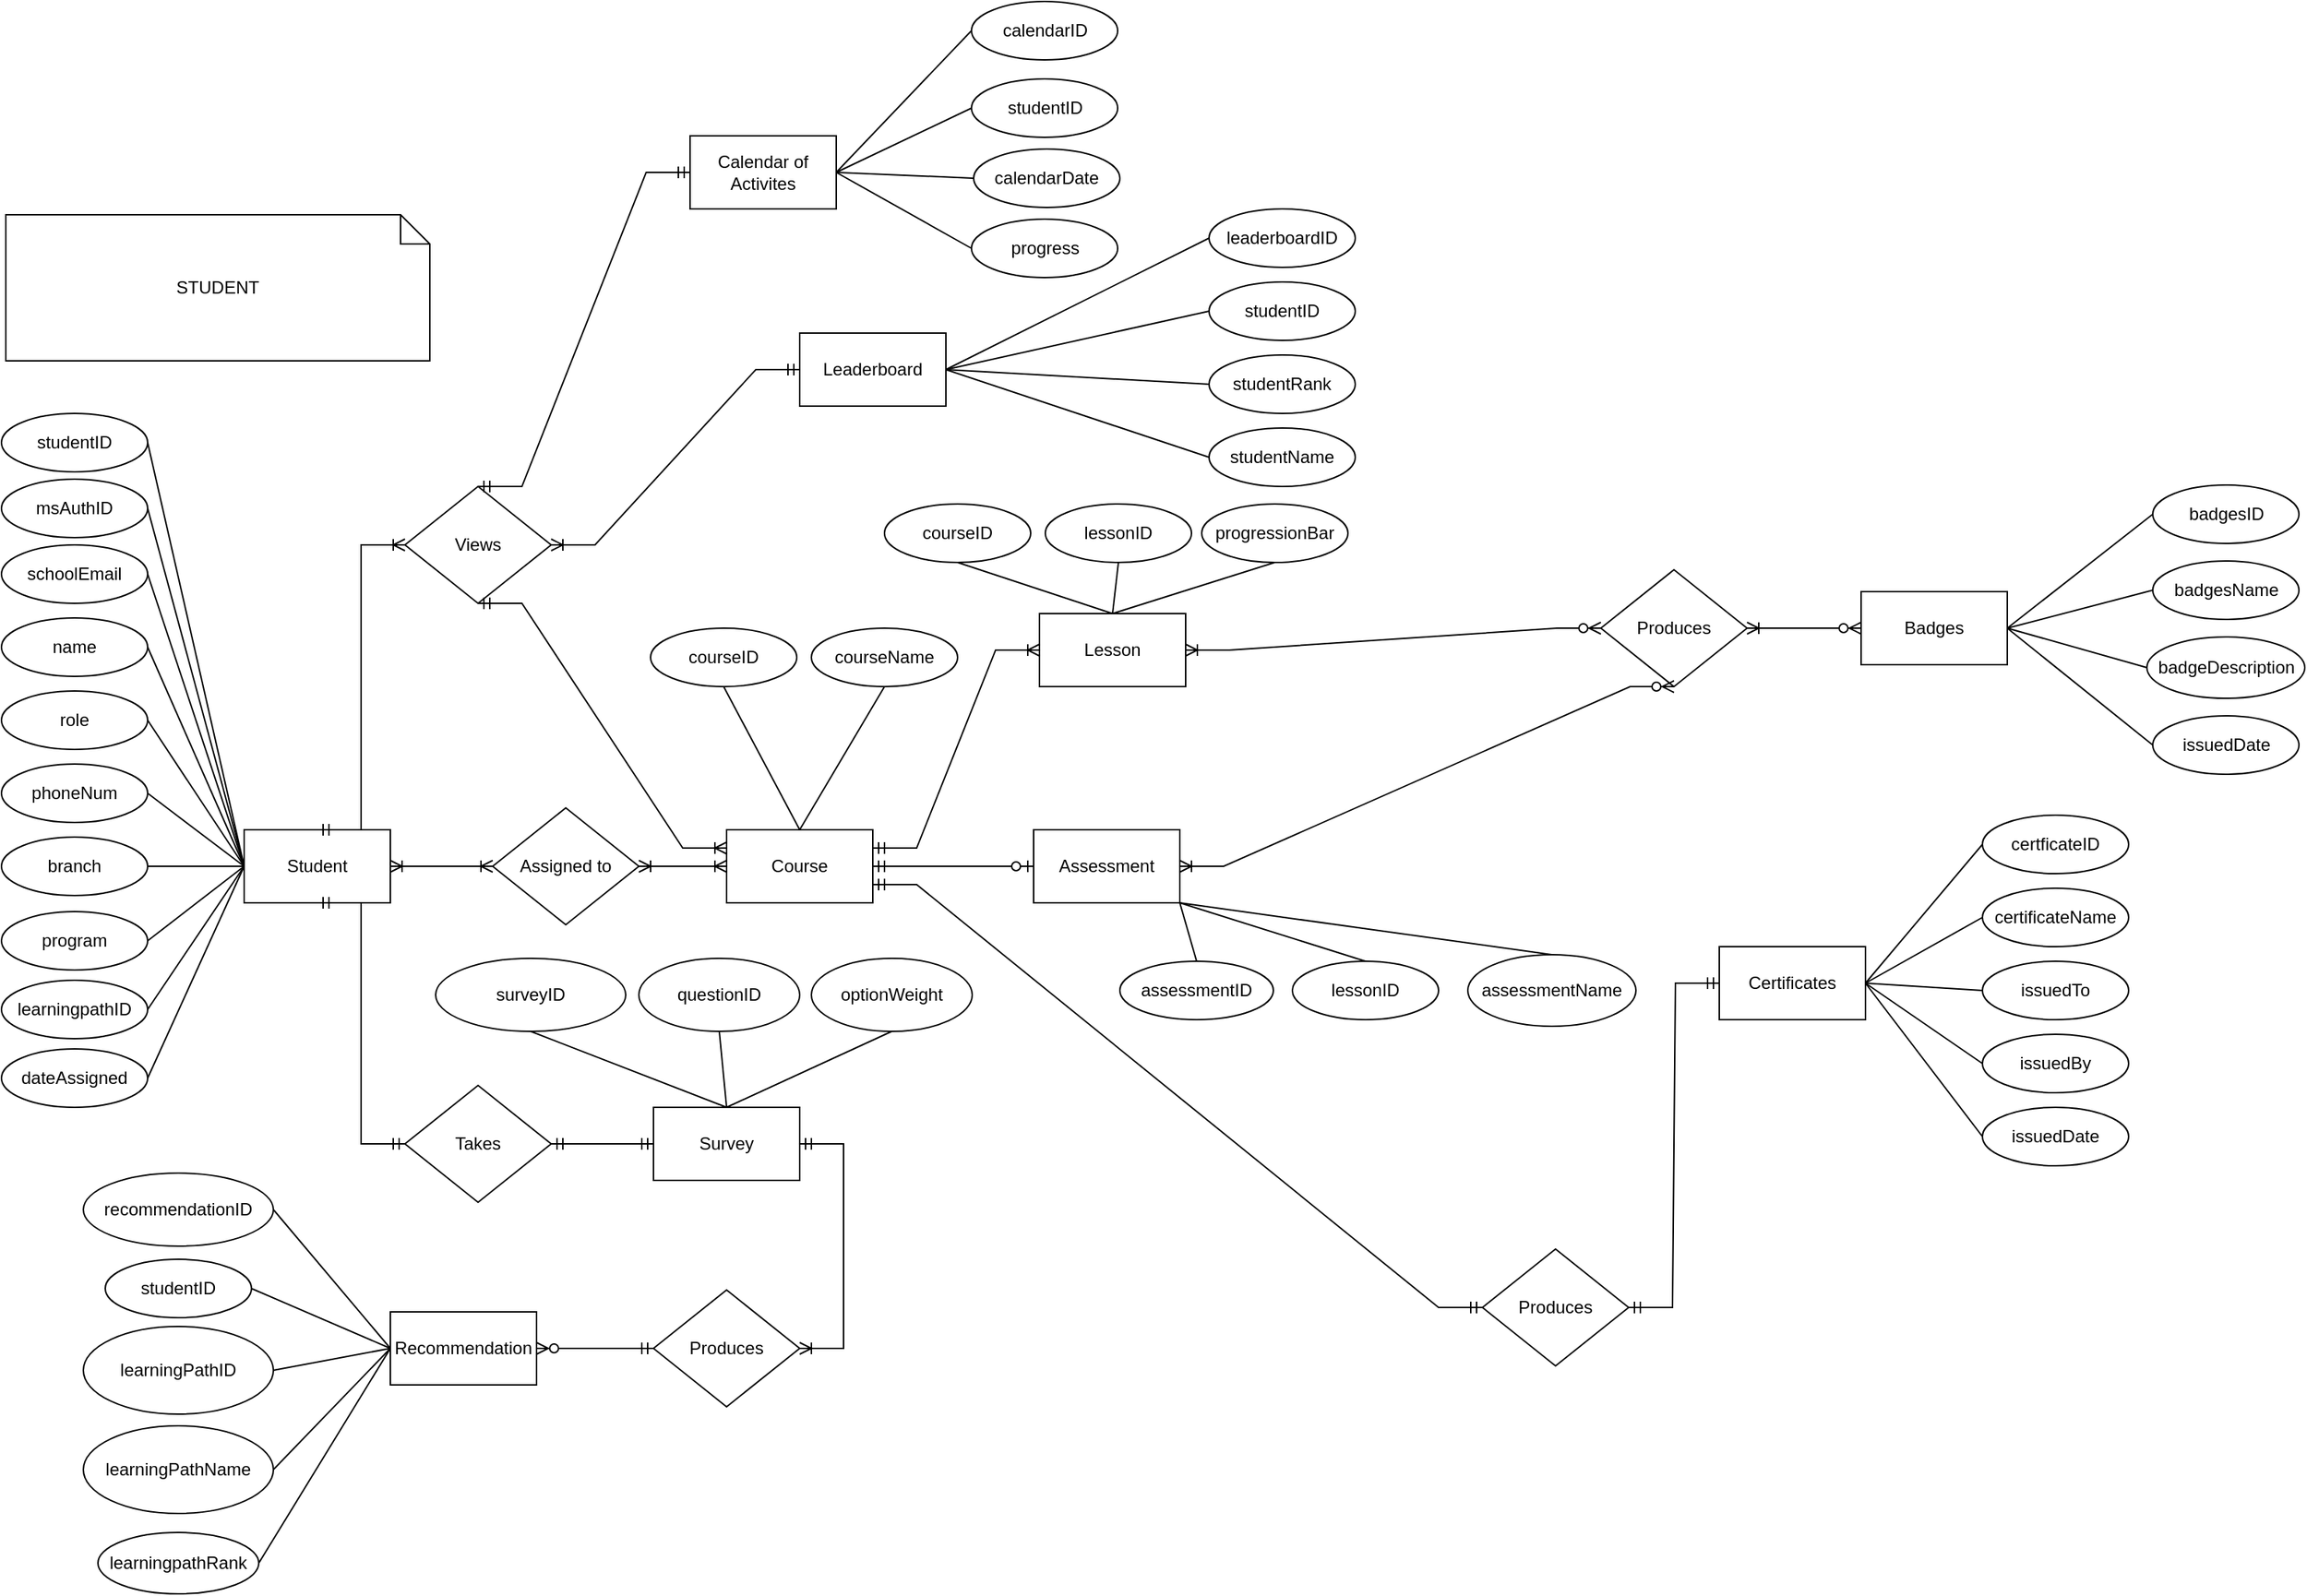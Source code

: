 <mxfile version="25.0.0" pages="3">
  <diagram id="DWki5Z1A9hz9Rr8sm5ct" name="Page-3">
    <mxGraphModel dx="2234" dy="744" grid="0" gridSize="10" guides="1" tooltips="1" connect="1" arrows="1" fold="1" page="0" pageScale="1" pageWidth="1100" pageHeight="850" background="#FFFFFF" math="0" shadow="0">
      <root>
        <mxCell id="0" />
        <mxCell id="1" parent="0" />
        <mxCell id="_nA54coQSFwZBGGFhOAp-1" value="Student" style="html=1;dashed=0;whiteSpace=wrap;" parent="1" vertex="1">
          <mxGeometry x="-300" y="941" width="100" height="50" as="geometry" />
        </mxCell>
        <mxCell id="_nA54coQSFwZBGGFhOAp-2" value="name" style="ellipse;whiteSpace=wrap;html=1;align=center;" parent="1" vertex="1">
          <mxGeometry x="-466" y="796" width="100" height="40" as="geometry" />
        </mxCell>
        <mxCell id="_nA54coQSFwZBGGFhOAp-3" value="msAuthID" style="ellipse;whiteSpace=wrap;html=1;align=center;" parent="1" vertex="1">
          <mxGeometry x="-466" y="701" width="100" height="40" as="geometry" />
        </mxCell>
        <mxCell id="_nA54coQSFwZBGGFhOAp-4" value="schoolEmail" style="ellipse;whiteSpace=wrap;html=1;align=center;" parent="1" vertex="1">
          <mxGeometry x="-466" y="746" width="100" height="40" as="geometry" />
        </mxCell>
        <mxCell id="_nA54coQSFwZBGGFhOAp-5" value="role" style="ellipse;whiteSpace=wrap;html=1;align=center;" parent="1" vertex="1">
          <mxGeometry x="-466" y="846" width="100" height="40" as="geometry" />
        </mxCell>
        <mxCell id="_nA54coQSFwZBGGFhOAp-6" value="branch" style="ellipse;whiteSpace=wrap;html=1;align=center;" parent="1" vertex="1">
          <mxGeometry x="-466" y="946" width="100" height="40" as="geometry" />
        </mxCell>
        <mxCell id="_nA54coQSFwZBGGFhOAp-7" value="phoneNum" style="ellipse;whiteSpace=wrap;html=1;align=center;" parent="1" vertex="1">
          <mxGeometry x="-466" y="896" width="100" height="40" as="geometry" />
        </mxCell>
        <mxCell id="_nA54coQSFwZBGGFhOAp-8" value="studentID" style="ellipse;whiteSpace=wrap;html=1;align=center;" parent="1" vertex="1">
          <mxGeometry x="-466" y="656" width="100" height="40" as="geometry" />
        </mxCell>
        <mxCell id="_nA54coQSFwZBGGFhOAp-9" value="" style="endArrow=none;html=1;rounded=0;entryX=0;entryY=0.5;entryDx=0;entryDy=0;exitX=1;exitY=0.5;exitDx=0;exitDy=0;" parent="1" source="_nA54coQSFwZBGGFhOAp-8" target="_nA54coQSFwZBGGFhOAp-1" edge="1">
          <mxGeometry width="50" height="50" relative="1" as="geometry">
            <mxPoint x="-420" y="986" as="sourcePoint" />
            <mxPoint x="-300" y="881" as="targetPoint" />
          </mxGeometry>
        </mxCell>
        <mxCell id="_nA54coQSFwZBGGFhOAp-10" value="" style="endArrow=none;html=1;rounded=0;exitX=1;exitY=0.5;exitDx=0;exitDy=0;entryX=0;entryY=0.5;entryDx=0;entryDy=0;" parent="1" source="_nA54coQSFwZBGGFhOAp-4" target="_nA54coQSFwZBGGFhOAp-1" edge="1">
          <mxGeometry width="50" height="50" relative="1" as="geometry">
            <mxPoint x="-430" y="826" as="sourcePoint" />
            <mxPoint x="-300" y="966" as="targetPoint" />
          </mxGeometry>
        </mxCell>
        <mxCell id="_nA54coQSFwZBGGFhOAp-11" value="" style="endArrow=none;html=1;rounded=0;entryX=0;entryY=0.5;entryDx=0;entryDy=0;exitX=1;exitY=0.5;exitDx=0;exitDy=0;" parent="1" source="_nA54coQSFwZBGGFhOAp-2" target="_nA54coQSFwZBGGFhOAp-1" edge="1">
          <mxGeometry width="50" height="50" relative="1" as="geometry">
            <mxPoint x="-420" y="836" as="sourcePoint" />
            <mxPoint x="-280" y="991" as="targetPoint" />
          </mxGeometry>
        </mxCell>
        <mxCell id="_nA54coQSFwZBGGFhOAp-12" value="" style="endArrow=none;html=1;rounded=0;entryX=0;entryY=0.5;entryDx=0;entryDy=0;exitX=1;exitY=0.5;exitDx=0;exitDy=0;" parent="1" source="_nA54coQSFwZBGGFhOAp-5" target="_nA54coQSFwZBGGFhOAp-1" edge="1">
          <mxGeometry width="50" height="50" relative="1" as="geometry">
            <mxPoint x="-410" y="846" as="sourcePoint" />
            <mxPoint x="-270" y="1001" as="targetPoint" />
          </mxGeometry>
        </mxCell>
        <mxCell id="_nA54coQSFwZBGGFhOAp-13" value="" style="endArrow=none;html=1;rounded=0;entryX=1;entryY=0.5;entryDx=0;entryDy=0;exitX=0;exitY=0.5;exitDx=0;exitDy=0;" parent="1" source="_nA54coQSFwZBGGFhOAp-1" target="_nA54coQSFwZBGGFhOAp-3" edge="1">
          <mxGeometry width="50" height="50" relative="1" as="geometry">
            <mxPoint x="-400" y="856" as="sourcePoint" />
            <mxPoint x="-260" y="1011" as="targetPoint" />
          </mxGeometry>
        </mxCell>
        <mxCell id="_nA54coQSFwZBGGFhOAp-14" value="" style="endArrow=none;html=1;rounded=0;entryX=1;entryY=0.5;entryDx=0;entryDy=0;exitX=0;exitY=0.5;exitDx=0;exitDy=0;" parent="1" source="_nA54coQSFwZBGGFhOAp-1" target="_nA54coQSFwZBGGFhOAp-7" edge="1">
          <mxGeometry width="50" height="50" relative="1" as="geometry">
            <mxPoint x="-390" y="866" as="sourcePoint" />
            <mxPoint x="-250" y="1021" as="targetPoint" />
          </mxGeometry>
        </mxCell>
        <mxCell id="_nA54coQSFwZBGGFhOAp-15" value="" style="endArrow=none;html=1;rounded=0;entryX=1;entryY=0.5;entryDx=0;entryDy=0;exitX=0;exitY=0.5;exitDx=0;exitDy=0;" parent="1" source="_nA54coQSFwZBGGFhOAp-1" target="_nA54coQSFwZBGGFhOAp-6" edge="1">
          <mxGeometry width="50" height="50" relative="1" as="geometry">
            <mxPoint x="-380" y="876" as="sourcePoint" />
            <mxPoint x="-240" y="1031" as="targetPoint" />
          </mxGeometry>
        </mxCell>
        <mxCell id="_nA54coQSFwZBGGFhOAp-16" value="Course" style="html=1;dashed=0;whiteSpace=wrap;" parent="1" vertex="1">
          <mxGeometry x="30" y="941" width="100" height="50" as="geometry" />
        </mxCell>
        <mxCell id="_nA54coQSFwZBGGFhOAp-17" value="Survey" style="html=1;dashed=0;whiteSpace=wrap;" parent="1" vertex="1">
          <mxGeometry x="-20" y="1131" width="100" height="50" as="geometry" />
        </mxCell>
        <mxCell id="_nA54coQSFwZBGGFhOAp-18" value="Leaderboard" style="html=1;dashed=0;whiteSpace=wrap;" parent="1" vertex="1">
          <mxGeometry x="80" y="601" width="100" height="50" as="geometry" />
        </mxCell>
        <mxCell id="_nA54coQSFwZBGGFhOAp-19" value="Assigned to" style="shape=rhombus;html=1;dashed=0;whiteSpace=wrap;perimeter=rhombusPerimeter;" parent="1" vertex="1">
          <mxGeometry x="-130" y="926" width="100" height="80" as="geometry" />
        </mxCell>
        <mxCell id="_nA54coQSFwZBGGFhOAp-20" value="" style="edgeStyle=entityRelationEdgeStyle;fontSize=12;html=1;endArrow=ERoneToMany;startArrow=ERoneToMany;rounded=0;exitX=1;exitY=0.5;exitDx=0;exitDy=0;entryX=0;entryY=0.5;entryDx=0;entryDy=0;" parent="1" source="_nA54coQSFwZBGGFhOAp-1" target="_nA54coQSFwZBGGFhOAp-19" edge="1">
          <mxGeometry width="100" height="100" relative="1" as="geometry">
            <mxPoint x="-170" y="946" as="sourcePoint" />
            <mxPoint x="-70" y="846" as="targetPoint" />
          </mxGeometry>
        </mxCell>
        <mxCell id="_nA54coQSFwZBGGFhOAp-21" value="" style="edgeStyle=entityRelationEdgeStyle;fontSize=12;html=1;endArrow=ERoneToMany;startArrow=ERoneToMany;rounded=0;exitX=1;exitY=0.5;exitDx=0;exitDy=0;entryX=0;entryY=0.5;entryDx=0;entryDy=0;" parent="1" source="_nA54coQSFwZBGGFhOAp-19" target="_nA54coQSFwZBGGFhOAp-16" edge="1">
          <mxGeometry width="100" height="100" relative="1" as="geometry">
            <mxPoint x="-190" y="976" as="sourcePoint" />
            <mxPoint x="-120" y="976" as="targetPoint" />
          </mxGeometry>
        </mxCell>
        <mxCell id="_nA54coQSFwZBGGFhOAp-22" value="Takes" style="shape=rhombus;html=1;dashed=0;whiteSpace=wrap;perimeter=rhombusPerimeter;" parent="1" vertex="1">
          <mxGeometry x="-190" y="1116" width="100" height="80" as="geometry" />
        </mxCell>
        <mxCell id="_nA54coQSFwZBGGFhOAp-25" value="Views" style="shape=rhombus;html=1;dashed=0;whiteSpace=wrap;perimeter=rhombusPerimeter;" parent="1" vertex="1">
          <mxGeometry x="-190" y="706" width="100" height="80" as="geometry" />
        </mxCell>
        <mxCell id="_nA54coQSFwZBGGFhOAp-26" value="Assessment" style="html=1;dashed=0;whiteSpace=wrap;" parent="1" vertex="1">
          <mxGeometry x="240" y="941" width="100" height="50" as="geometry" />
        </mxCell>
        <mxCell id="_nA54coQSFwZBGGFhOAp-27" value="courseID" style="ellipse;whiteSpace=wrap;html=1;align=center;" parent="1" vertex="1">
          <mxGeometry x="-22" y="803" width="100" height="40" as="geometry" />
        </mxCell>
        <mxCell id="_nA54coQSFwZBGGFhOAp-28" value="courseName" style="ellipse;whiteSpace=wrap;html=1;align=center;" parent="1" vertex="1">
          <mxGeometry x="88" y="803" width="100" height="40" as="geometry" />
        </mxCell>
        <mxCell id="_nA54coQSFwZBGGFhOAp-29" value="" style="endArrow=none;html=1;rounded=0;entryX=0.5;entryY=0;entryDx=0;entryDy=0;exitX=0.5;exitY=1;exitDx=0;exitDy=0;" parent="1" source="_nA54coQSFwZBGGFhOAp-28" target="_nA54coQSFwZBGGFhOAp-16" edge="1">
          <mxGeometry width="50" height="50" relative="1" as="geometry">
            <mxPoint x="230" y="916" as="sourcePoint" />
            <mxPoint x="140" y="976" as="targetPoint" />
          </mxGeometry>
        </mxCell>
        <mxCell id="_nA54coQSFwZBGGFhOAp-30" value="Lesson" style="html=1;dashed=0;whiteSpace=wrap;" parent="1" vertex="1">
          <mxGeometry x="244" y="793" width="100" height="50" as="geometry" />
        </mxCell>
        <mxCell id="_nA54coQSFwZBGGFhOAp-31" value="" style="edgeStyle=entityRelationEdgeStyle;fontSize=12;html=1;endArrow=ERoneToMany;startArrow=ERmandOne;rounded=0;exitX=1;exitY=0.25;exitDx=0;exitDy=0;entryX=0;entryY=0.5;entryDx=0;entryDy=0;" parent="1" source="_nA54coQSFwZBGGFhOAp-16" target="_nA54coQSFwZBGGFhOAp-30" edge="1">
          <mxGeometry width="100" height="100" relative="1" as="geometry">
            <mxPoint x="460" y="956" as="sourcePoint" />
            <mxPoint x="560" y="856" as="targetPoint" />
          </mxGeometry>
        </mxCell>
        <mxCell id="_nA54coQSFwZBGGFhOAp-32" value="" style="edgeStyle=entityRelationEdgeStyle;fontSize=12;html=1;endArrow=ERzeroToOne;startArrow=ERmandOne;rounded=0;exitX=1;exitY=0.5;exitDx=0;exitDy=0;entryX=0;entryY=0.5;entryDx=0;entryDy=0;" parent="1" source="_nA54coQSFwZBGGFhOAp-16" target="_nA54coQSFwZBGGFhOAp-26" edge="1">
          <mxGeometry width="100" height="100" relative="1" as="geometry">
            <mxPoint x="190" y="1066" as="sourcePoint" />
            <mxPoint x="290" y="966" as="targetPoint" />
          </mxGeometry>
        </mxCell>
        <mxCell id="_nA54coQSFwZBGGFhOAp-33" value="assessmentID" style="ellipse;whiteSpace=wrap;html=1;align=center;" parent="1" vertex="1">
          <mxGeometry x="299" y="1031" width="105" height="40" as="geometry" />
        </mxCell>
        <mxCell id="_nA54coQSFwZBGGFhOAp-34" value="assessmentName" style="ellipse;whiteSpace=wrap;html=1;align=center;" parent="1" vertex="1">
          <mxGeometry x="537" y="1026.5" width="115" height="49" as="geometry" />
        </mxCell>
        <mxCell id="_nA54coQSFwZBGGFhOAp-35" value="Produces" style="shape=rhombus;html=1;dashed=0;whiteSpace=wrap;perimeter=rhombusPerimeter;" parent="1" vertex="1">
          <mxGeometry x="-20" y="1256" width="100" height="80" as="geometry" />
        </mxCell>
        <mxCell id="_nA54coQSFwZBGGFhOAp-36" value="Recommendation" style="html=1;dashed=0;whiteSpace=wrap;" parent="1" vertex="1">
          <mxGeometry x="-200" y="1271" width="100" height="50" as="geometry" />
        </mxCell>
        <mxCell id="_nA54coQSFwZBGGFhOAp-38" value="" style="edgeStyle=entityRelationEdgeStyle;fontSize=12;html=1;endArrow=ERzeroToMany;startArrow=ERmandOne;rounded=0;exitX=0;exitY=0.5;exitDx=0;exitDy=0;entryX=1;entryY=0.5;entryDx=0;entryDy=0;" parent="1" source="_nA54coQSFwZBGGFhOAp-35" target="_nA54coQSFwZBGGFhOAp-36" edge="1">
          <mxGeometry width="100" height="100" relative="1" as="geometry">
            <mxPoint x="90" y="1506" as="sourcePoint" />
            <mxPoint x="90" y="1396" as="targetPoint" />
          </mxGeometry>
        </mxCell>
        <mxCell id="_nA54coQSFwZBGGFhOAp-39" value="dateAssigned" style="ellipse;whiteSpace=wrap;html=1;align=center;" parent="1" vertex="1">
          <mxGeometry x="-466" y="1091" width="100" height="40" as="geometry" />
        </mxCell>
        <mxCell id="_nA54coQSFwZBGGFhOAp-40" value="" style="endArrow=none;html=1;rounded=0;entryX=1;entryY=0.5;entryDx=0;entryDy=0;exitX=0;exitY=0.5;exitDx=0;exitDy=0;" parent="1" source="_nA54coQSFwZBGGFhOAp-1" target="_nA54coQSFwZBGGFhOAp-39" edge="1">
          <mxGeometry width="50" height="50" relative="1" as="geometry">
            <mxPoint x="-290" y="976" as="sourcePoint" />
            <mxPoint x="-430" y="1166" as="targetPoint" />
          </mxGeometry>
        </mxCell>
        <mxCell id="_nA54coQSFwZBGGFhOAp-41" value="learningPathName" style="ellipse;whiteSpace=wrap;html=1;align=center;" parent="1" vertex="1">
          <mxGeometry x="-410" y="1349" width="130" height="60" as="geometry" />
        </mxCell>
        <mxCell id="_nA54coQSFwZBGGFhOAp-42" value="recommendationID" style="ellipse;whiteSpace=wrap;html=1;align=center;" parent="1" vertex="1">
          <mxGeometry x="-410" y="1176" width="130" height="50" as="geometry" />
        </mxCell>
        <mxCell id="_nA54coQSFwZBGGFhOAp-43" value="" style="endArrow=none;html=1;rounded=0;entryX=0;entryY=0.5;entryDx=0;entryDy=0;exitX=1;exitY=0.5;exitDx=0;exitDy=0;" parent="1" source="_nA54coQSFwZBGGFhOAp-42" target="_nA54coQSFwZBGGFhOAp-36" edge="1">
          <mxGeometry width="50" height="50" relative="1" as="geometry">
            <mxPoint x="-330" y="1046" as="sourcePoint" />
            <mxPoint x="-240" y="1296" as="targetPoint" />
            <Array as="points" />
          </mxGeometry>
        </mxCell>
        <mxCell id="_nA54coQSFwZBGGFhOAp-44" value="" style="endArrow=none;html=1;rounded=0;entryX=1;entryY=0.5;entryDx=0;entryDy=0;exitX=0;exitY=0.5;exitDx=0;exitDy=0;" parent="1" source="_nA54coQSFwZBGGFhOAp-36" target="_nA54coQSFwZBGGFhOAp-41" edge="1">
          <mxGeometry width="50" height="50" relative="1" as="geometry">
            <mxPoint x="-240" y="1326" as="sourcePoint" />
            <mxPoint x="-230" y="1336" as="targetPoint" />
          </mxGeometry>
        </mxCell>
        <mxCell id="_nA54coQSFwZBGGFhOAp-48" value="lessonID" style="ellipse;whiteSpace=wrap;html=1;align=center;" parent="1" vertex="1">
          <mxGeometry x="248" y="718" width="100" height="40" as="geometry" />
        </mxCell>
        <mxCell id="_nA54coQSFwZBGGFhOAp-50" value="" style="endArrow=none;html=1;rounded=0;exitX=1;exitY=1;exitDx=0;exitDy=0;entryX=0.5;entryY=0;entryDx=0;entryDy=0;" parent="1" source="_nA54coQSFwZBGGFhOAp-26" target="_nA54coQSFwZBGGFhOAp-33" edge="1">
          <mxGeometry width="50" height="50" relative="1" as="geometry">
            <mxPoint x="-260" y="1006" as="sourcePoint" />
            <mxPoint x="-400" y="1246" as="targetPoint" />
            <Array as="points" />
          </mxGeometry>
        </mxCell>
        <mxCell id="_nA54coQSFwZBGGFhOAp-51" value="" style="endArrow=none;html=1;rounded=0;entryX=0.5;entryY=0;entryDx=0;entryDy=0;exitX=1;exitY=1;exitDx=0;exitDy=0;" parent="1" source="_nA54coQSFwZBGGFhOAp-26" target="_nA54coQSFwZBGGFhOAp-34" edge="1">
          <mxGeometry width="50" height="50" relative="1" as="geometry">
            <mxPoint x="-250" y="1016" as="sourcePoint" />
            <mxPoint x="-390" y="1256" as="targetPoint" />
          </mxGeometry>
        </mxCell>
        <mxCell id="_nA54coQSFwZBGGFhOAp-54" value="Calendar of Activites" style="html=1;dashed=0;whiteSpace=wrap;" parent="1" vertex="1">
          <mxGeometry x="5" y="466" width="100" height="50" as="geometry" />
        </mxCell>
        <mxCell id="_nA54coQSFwZBGGFhOAp-56" value="studentRank" style="ellipse;whiteSpace=wrap;html=1;align=center;" parent="1" vertex="1">
          <mxGeometry x="360" y="616" width="100" height="40" as="geometry" />
        </mxCell>
        <mxCell id="_nA54coQSFwZBGGFhOAp-57" value="studentName" style="ellipse;whiteSpace=wrap;html=1;align=center;" parent="1" vertex="1">
          <mxGeometry x="360" y="666" width="100" height="40" as="geometry" />
        </mxCell>
        <mxCell id="_nA54coQSFwZBGGFhOAp-58" value="studentID" style="ellipse;whiteSpace=wrap;html=1;align=center;" parent="1" vertex="1">
          <mxGeometry x="360" y="566" width="100" height="40" as="geometry" />
        </mxCell>
        <mxCell id="_nA54coQSFwZBGGFhOAp-59" value="" style="endArrow=none;html=1;rounded=0;entryX=1;entryY=0.5;entryDx=0;entryDy=0;exitX=0;exitY=0.5;exitDx=0;exitDy=0;" parent="1" source="_nA54coQSFwZBGGFhOAp-58" target="_nA54coQSFwZBGGFhOAp-18" edge="1">
          <mxGeometry width="50" height="50" relative="1" as="geometry">
            <mxPoint x="520" y="686" as="sourcePoint" />
            <mxPoint x="435" y="771" as="targetPoint" />
          </mxGeometry>
        </mxCell>
        <mxCell id="_nA54coQSFwZBGGFhOAp-60" value="" style="endArrow=none;html=1;rounded=0;entryX=1;entryY=0.5;entryDx=0;entryDy=0;exitX=0;exitY=0.5;exitDx=0;exitDy=0;" parent="1" source="_nA54coQSFwZBGGFhOAp-56" target="_nA54coQSFwZBGGFhOAp-18" edge="1">
          <mxGeometry width="50" height="50" relative="1" as="geometry">
            <mxPoint x="505" y="696" as="sourcePoint" />
            <mxPoint x="445" y="781" as="targetPoint" />
          </mxGeometry>
        </mxCell>
        <mxCell id="_nA54coQSFwZBGGFhOAp-61" value="" style="endArrow=none;html=1;rounded=0;entryX=1;entryY=0.5;entryDx=0;entryDy=0;exitX=0;exitY=0.5;exitDx=0;exitDy=0;" parent="1" source="_nA54coQSFwZBGGFhOAp-57" target="_nA54coQSFwZBGGFhOAp-18" edge="1">
          <mxGeometry width="50" height="50" relative="1" as="geometry">
            <mxPoint x="540" y="706" as="sourcePoint" />
            <mxPoint x="455" y="791" as="targetPoint" />
          </mxGeometry>
        </mxCell>
        <mxCell id="_nA54coQSFwZBGGFhOAp-62" value="progress" style="ellipse;whiteSpace=wrap;html=1;align=center;" parent="1" vertex="1">
          <mxGeometry x="197.5" y="523" width="100" height="40" as="geometry" />
        </mxCell>
        <mxCell id="_nA54coQSFwZBGGFhOAp-63" value="calendarDate" style="ellipse;whiteSpace=wrap;html=1;align=center;" parent="1" vertex="1">
          <mxGeometry x="199" y="475" width="100" height="40" as="geometry" />
        </mxCell>
        <mxCell id="_nA54coQSFwZBGGFhOAp-64" value="" style="endArrow=none;html=1;rounded=0;entryX=1;entryY=0.5;entryDx=0;entryDy=0;exitX=0;exitY=0.5;exitDx=0;exitDy=0;" parent="1" source="_nA54coQSFwZBGGFhOAp-63" target="_nA54coQSFwZBGGFhOAp-54" edge="1">
          <mxGeometry width="50" height="50" relative="1" as="geometry">
            <mxPoint x="255" y="576" as="sourcePoint" />
            <mxPoint x="190" y="636" as="targetPoint" />
          </mxGeometry>
        </mxCell>
        <mxCell id="_nA54coQSFwZBGGFhOAp-67" value="STUDENT" style="shape=note;size=20;whiteSpace=wrap;html=1;" parent="1" vertex="1">
          <mxGeometry x="-463" y="520" width="290" height="100" as="geometry" />
        </mxCell>
        <mxCell id="_nA54coQSFwZBGGFhOAp-69" value="progressionBar" style="ellipse;whiteSpace=wrap;html=1;align=center;" parent="1" vertex="1">
          <mxGeometry x="355" y="718" width="100" height="40" as="geometry" />
        </mxCell>
        <mxCell id="_nA54coQSFwZBGGFhOAp-70" value="" style="endArrow=none;html=1;rounded=0;entryX=0.5;entryY=1;entryDx=0;entryDy=0;exitX=0.5;exitY=0;exitDx=0;exitDy=0;" parent="1" source="_nA54coQSFwZBGGFhOAp-30" target="_nA54coQSFwZBGGFhOAp-69" edge="1">
          <mxGeometry width="50" height="50" relative="1" as="geometry">
            <mxPoint x="350" y="891" as="sourcePoint" />
            <mxPoint x="445" y="841" as="targetPoint" />
          </mxGeometry>
        </mxCell>
        <mxCell id="_nA54coQSFwZBGGFhOAp-71" value="" style="endArrow=none;html=1;rounded=0;entryX=1;entryY=0.5;entryDx=0;entryDy=0;exitX=0;exitY=0.5;exitDx=0;exitDy=0;" parent="1" source="_nA54coQSFwZBGGFhOAp-62" target="_nA54coQSFwZBGGFhOAp-54" edge="1">
          <mxGeometry width="50" height="50" relative="1" as="geometry">
            <mxPoint x="245" y="486" as="sourcePoint" />
            <mxPoint x="105" y="491" as="targetPoint" />
          </mxGeometry>
        </mxCell>
        <mxCell id="_nA54coQSFwZBGGFhOAp-73" value="surveyID" style="ellipse;whiteSpace=wrap;html=1;align=center;" parent="1" vertex="1">
          <mxGeometry x="-169" y="1029" width="130" height="50" as="geometry" />
        </mxCell>
        <mxCell id="_nA54coQSFwZBGGFhOAp-74" value="" style="endArrow=none;html=1;rounded=0;entryX=0.5;entryY=0;entryDx=0;entryDy=0;exitX=0.5;exitY=1;exitDx=0;exitDy=0;" parent="1" source="_nA54coQSFwZBGGFhOAp-73" target="_nA54coQSFwZBGGFhOAp-17" edge="1">
          <mxGeometry width="50" height="50" relative="1" as="geometry">
            <mxPoint x="-190" y="1236" as="sourcePoint" />
            <mxPoint x="-230" y="1266" as="targetPoint" />
          </mxGeometry>
        </mxCell>
        <mxCell id="_nA54coQSFwZBGGFhOAp-75" value="courseID" style="ellipse;whiteSpace=wrap;html=1;align=center;" parent="1" vertex="1">
          <mxGeometry x="138" y="718" width="100" height="40" as="geometry" />
        </mxCell>
        <mxCell id="_nA54coQSFwZBGGFhOAp-76" value="studentID" style="ellipse;whiteSpace=wrap;html=1;align=center;" parent="1" vertex="1">
          <mxGeometry x="197.5" y="427" width="100" height="40" as="geometry" />
        </mxCell>
        <mxCell id="_nA54coQSFwZBGGFhOAp-77" value="" style="endArrow=none;html=1;rounded=0;entryX=1;entryY=0.5;entryDx=0;entryDy=0;exitX=0;exitY=0.5;exitDx=0;exitDy=0;" parent="1" source="_nA54coQSFwZBGGFhOAp-76" target="_nA54coQSFwZBGGFhOAp-54" edge="1">
          <mxGeometry width="50" height="50" relative="1" as="geometry">
            <mxPoint x="145" y="436" as="sourcePoint" />
            <mxPoint x="115" y="501" as="targetPoint" />
          </mxGeometry>
        </mxCell>
        <mxCell id="_nA54coQSFwZBGGFhOAp-78" value="calendarID" style="ellipse;whiteSpace=wrap;html=1;align=center;" parent="1" vertex="1">
          <mxGeometry x="197.5" y="374" width="100" height="40" as="geometry" />
        </mxCell>
        <mxCell id="_nA54coQSFwZBGGFhOAp-79" value="" style="endArrow=none;html=1;rounded=0;entryX=1;entryY=0.5;entryDx=0;entryDy=0;exitX=0;exitY=0.5;exitDx=0;exitDy=0;" parent="1" source="_nA54coQSFwZBGGFhOAp-78" target="_nA54coQSFwZBGGFhOAp-54" edge="1">
          <mxGeometry width="50" height="50" relative="1" as="geometry">
            <mxPoint x="145" y="336" as="sourcePoint" />
            <mxPoint x="115" y="501" as="targetPoint" />
          </mxGeometry>
        </mxCell>
        <mxCell id="_nA54coQSFwZBGGFhOAp-80" value="leaderboardID" style="ellipse;whiteSpace=wrap;html=1;align=center;" parent="1" vertex="1">
          <mxGeometry x="360" y="516" width="100" height="40" as="geometry" />
        </mxCell>
        <mxCell id="_nA54coQSFwZBGGFhOAp-81" value="" style="endArrow=none;html=1;rounded=0;entryX=1;entryY=0.5;entryDx=0;entryDy=0;exitX=0;exitY=0.5;exitDx=0;exitDy=0;" parent="1" source="_nA54coQSFwZBGGFhOAp-80" target="_nA54coQSFwZBGGFhOAp-18" edge="1">
          <mxGeometry width="50" height="50" relative="1" as="geometry">
            <mxPoint x="405" y="331" as="sourcePoint" />
            <mxPoint x="330" y="506" as="targetPoint" />
          </mxGeometry>
        </mxCell>
        <mxCell id="_nA54coQSFwZBGGFhOAp-82" value="" style="endArrow=none;html=1;rounded=0;entryX=0.5;entryY=0;entryDx=0;entryDy=0;exitX=0.5;exitY=1;exitDx=0;exitDy=0;" parent="1" source="_nA54coQSFwZBGGFhOAp-27" target="_nA54coQSFwZBGGFhOAp-16" edge="1">
          <mxGeometry width="50" height="50" relative="1" as="geometry">
            <mxPoint x="10" y="686" as="sourcePoint" />
            <mxPoint x="-65" y="861" as="targetPoint" />
          </mxGeometry>
        </mxCell>
        <mxCell id="_nA54coQSFwZBGGFhOAp-83" value="" style="endArrow=none;html=1;rounded=0;entryX=0.5;entryY=0;entryDx=0;entryDy=0;exitX=0.5;exitY=1;exitDx=0;exitDy=0;" parent="1" source="_nA54coQSFwZBGGFhOAp-48" target="_nA54coQSFwZBGGFhOAp-30" edge="1">
          <mxGeometry width="50" height="50" relative="1" as="geometry">
            <mxPoint x="70" y="796" as="sourcePoint" />
            <mxPoint x="90" y="951" as="targetPoint" />
            <Array as="points" />
          </mxGeometry>
        </mxCell>
        <mxCell id="_nA54coQSFwZBGGFhOAp-84" value="" style="endArrow=none;html=1;rounded=0;entryX=0.5;entryY=0;entryDx=0;entryDy=0;exitX=0.5;exitY=1;exitDx=0;exitDy=0;" parent="1" source="_nA54coQSFwZBGGFhOAp-75" target="_nA54coQSFwZBGGFhOAp-30" edge="1">
          <mxGeometry width="50" height="50" relative="1" as="geometry">
            <mxPoint x="370" y="596" as="sourcePoint" />
            <mxPoint x="190" y="636" as="targetPoint" />
          </mxGeometry>
        </mxCell>
        <mxCell id="_nA54coQSFwZBGGFhOAp-85" value="lessonID" style="ellipse;whiteSpace=wrap;html=1;align=center;" parent="1" vertex="1">
          <mxGeometry x="417" y="1031" width="100" height="40" as="geometry" />
        </mxCell>
        <mxCell id="_nA54coQSFwZBGGFhOAp-86" value="" style="endArrow=none;html=1;rounded=0;entryX=1;entryY=1;entryDx=0;entryDy=0;exitX=0.5;exitY=0;exitDx=0;exitDy=0;" parent="1" source="_nA54coQSFwZBGGFhOAp-85" target="_nA54coQSFwZBGGFhOAp-26" edge="1">
          <mxGeometry width="50" height="50" relative="1" as="geometry">
            <mxPoint x="448" y="796" as="sourcePoint" />
            <mxPoint x="350" y="891" as="targetPoint" />
          </mxGeometry>
        </mxCell>
        <mxCell id="_nA54coQSFwZBGGFhOAp-87" style="edgeStyle=orthogonalEdgeStyle;rounded=0;orthogonalLoop=1;jettySize=auto;html=1;exitX=0.5;exitY=1;exitDx=0;exitDy=0;" parent="1" edge="1">
          <mxGeometry relative="1" as="geometry">
            <mxPoint x="976" y="696" as="sourcePoint" />
            <mxPoint x="976" y="696" as="targetPoint" />
          </mxGeometry>
        </mxCell>
        <mxCell id="_nA54coQSFwZBGGFhOAp-89" value="questionID" style="ellipse;whiteSpace=wrap;html=1;align=center;" parent="1" vertex="1">
          <mxGeometry x="-30" y="1029" width="110" height="50" as="geometry" />
        </mxCell>
        <mxCell id="_nA54coQSFwZBGGFhOAp-91" value="" style="endArrow=none;html=1;rounded=0;exitX=0.5;exitY=1;exitDx=0;exitDy=0;entryX=0.5;entryY=0;entryDx=0;entryDy=0;" parent="1" source="_nA54coQSFwZBGGFhOAp-89" target="_nA54coQSFwZBGGFhOAp-17" edge="1">
          <mxGeometry width="50" height="50" relative="1" as="geometry">
            <mxPoint x="170" y="1051" as="sourcePoint" />
            <mxPoint x="80" y="1144" as="targetPoint" />
          </mxGeometry>
        </mxCell>
        <mxCell id="_nA54coQSFwZBGGFhOAp-92" value="studentID" style="ellipse;whiteSpace=wrap;html=1;align=center;" parent="1" vertex="1">
          <mxGeometry x="-395" y="1235" width="100" height="40" as="geometry" />
        </mxCell>
        <mxCell id="_nA54coQSFwZBGGFhOAp-93" value="" style="endArrow=none;html=1;rounded=0;entryX=1;entryY=0.5;entryDx=0;entryDy=0;exitX=0;exitY=0.5;exitDx=0;exitDy=0;" parent="1" source="_nA54coQSFwZBGGFhOAp-36" target="_nA54coQSFwZBGGFhOAp-92" edge="1">
          <mxGeometry width="50" height="50" relative="1" as="geometry">
            <mxPoint x="-240" y="1296" as="sourcePoint" />
            <mxPoint x="-270" y="1336" as="targetPoint" />
          </mxGeometry>
        </mxCell>
        <mxCell id="_nA54coQSFwZBGGFhOAp-94" value="learningPathID" style="ellipse;whiteSpace=wrap;html=1;align=center;" parent="1" vertex="1">
          <mxGeometry x="-410" y="1281" width="130" height="60" as="geometry" />
        </mxCell>
        <mxCell id="_nA54coQSFwZBGGFhOAp-95" value="" style="endArrow=none;html=1;rounded=0;entryX=1;entryY=0.5;entryDx=0;entryDy=0;exitX=0;exitY=0.5;exitDx=0;exitDy=0;" parent="1" source="_nA54coQSFwZBGGFhOAp-36" target="_nA54coQSFwZBGGFhOAp-94" edge="1">
          <mxGeometry width="50" height="50" relative="1" as="geometry">
            <mxPoint x="-240" y="1296" as="sourcePoint" />
            <mxPoint x="-270" y="1466" as="targetPoint" />
          </mxGeometry>
        </mxCell>
        <mxCell id="Nmv1tnwore4h40KqPklh-1" value="" style="edgeStyle=entityRelationEdgeStyle;fontSize=12;html=1;endArrow=ERmandOne;startArrow=ERmandOne;rounded=0;exitX=0.5;exitY=0;exitDx=0;exitDy=0;entryX=0;entryY=0.5;entryDx=0;entryDy=0;" parent="1" source="_nA54coQSFwZBGGFhOAp-25" target="_nA54coQSFwZBGGFhOAp-54" edge="1">
          <mxGeometry width="100" height="100" relative="1" as="geometry">
            <mxPoint x="-125" y="654" as="sourcePoint" />
            <mxPoint x="-25" y="554" as="targetPoint" />
          </mxGeometry>
        </mxCell>
        <mxCell id="xYApLqiIdXUEWhpUkvkj-2" value="program" style="ellipse;whiteSpace=wrap;html=1;align=center;" parent="1" vertex="1">
          <mxGeometry x="-466" y="997" width="100" height="40" as="geometry" />
        </mxCell>
        <mxCell id="xYApLqiIdXUEWhpUkvkj-3" value="" style="endArrow=none;html=1;rounded=0;entryX=1;entryY=0.5;entryDx=0;entryDy=0;exitX=0;exitY=0.5;exitDx=0;exitDy=0;" parent="1" source="_nA54coQSFwZBGGFhOAp-1" target="xYApLqiIdXUEWhpUkvkj-2" edge="1">
          <mxGeometry width="50" height="50" relative="1" as="geometry">
            <mxPoint x="-290" y="976" as="sourcePoint" />
            <mxPoint x="-351" y="1033" as="targetPoint" />
          </mxGeometry>
        </mxCell>
        <mxCell id="gMxo1RoLeOHp2TroKabI-1" value="" style="edgeStyle=entityRelationEdgeStyle;fontSize=12;html=1;endArrow=ERmandOne;startArrow=ERmandOne;rounded=0;exitX=0.5;exitY=1;exitDx=0;exitDy=0;entryX=0;entryY=0.5;entryDx=0;entryDy=0;" parent="1" source="_nA54coQSFwZBGGFhOAp-1" target="_nA54coQSFwZBGGFhOAp-22" edge="1">
          <mxGeometry width="100" height="100" relative="1" as="geometry">
            <mxPoint x="-270" y="1154" as="sourcePoint" />
            <mxPoint x="-170" y="1054" as="targetPoint" />
          </mxGeometry>
        </mxCell>
        <mxCell id="gMxo1RoLeOHp2TroKabI-2" value="" style="edgeStyle=entityRelationEdgeStyle;fontSize=12;html=1;endArrow=ERmandOne;startArrow=ERmandOne;rounded=0;exitX=1;exitY=0.5;exitDx=0;exitDy=0;entryX=0;entryY=0.5;entryDx=0;entryDy=0;" parent="1" source="_nA54coQSFwZBGGFhOAp-22" target="_nA54coQSFwZBGGFhOAp-17" edge="1">
          <mxGeometry width="100" height="100" relative="1" as="geometry">
            <mxPoint x="-240" y="1001" as="sourcePoint" />
            <mxPoint x="-180" y="1166" as="targetPoint" />
          </mxGeometry>
        </mxCell>
        <mxCell id="HBflygKIeFLLXic5VQ6T-1" value="" style="edgeStyle=entityRelationEdgeStyle;fontSize=12;html=1;endArrow=ERoneToMany;startArrow=ERmandOne;rounded=0;exitX=0.5;exitY=0;exitDx=0;exitDy=0;entryX=0;entryY=0.5;entryDx=0;entryDy=0;" edge="1" parent="1" source="_nA54coQSFwZBGGFhOAp-1" target="_nA54coQSFwZBGGFhOAp-25">
          <mxGeometry width="100" height="100" relative="1" as="geometry">
            <mxPoint x="-213" y="928" as="sourcePoint" />
            <mxPoint x="-113" y="828" as="targetPoint" />
          </mxGeometry>
        </mxCell>
        <mxCell id="HBflygKIeFLLXic5VQ6T-2" value="" style="edgeStyle=entityRelationEdgeStyle;fontSize=12;html=1;endArrow=ERoneToMany;startArrow=ERmandOne;rounded=0;exitX=0.5;exitY=1;exitDx=0;exitDy=0;entryX=0;entryY=0.25;entryDx=0;entryDy=0;" edge="1" parent="1" source="_nA54coQSFwZBGGFhOAp-25" target="_nA54coQSFwZBGGFhOAp-16">
          <mxGeometry width="100" height="100" relative="1" as="geometry">
            <mxPoint x="-240" y="951" as="sourcePoint" />
            <mxPoint x="-180" y="756" as="targetPoint" />
          </mxGeometry>
        </mxCell>
        <mxCell id="HBflygKIeFLLXic5VQ6T-4" value="" style="edgeStyle=entityRelationEdgeStyle;fontSize=12;html=1;endArrow=ERoneToMany;startArrow=ERmandOne;rounded=0;entryX=1;entryY=0.5;entryDx=0;entryDy=0;exitX=0;exitY=0.5;exitDx=0;exitDy=0;" edge="1" parent="1" source="_nA54coQSFwZBGGFhOAp-18" target="_nA54coQSFwZBGGFhOAp-25">
          <mxGeometry width="100" height="100" relative="1" as="geometry">
            <mxPoint x="30" y="759" as="sourcePoint" />
            <mxPoint x="130" y="659" as="targetPoint" />
          </mxGeometry>
        </mxCell>
        <mxCell id="8nijys9UKsgifwOlzivw-1" value="Badges" style="html=1;dashed=0;whiteSpace=wrap;" vertex="1" parent="1">
          <mxGeometry x="806" y="778" width="100" height="50" as="geometry" />
        </mxCell>
        <mxCell id="8nijys9UKsgifwOlzivw-3" value="" style="edgeStyle=entityRelationEdgeStyle;fontSize=12;html=1;endArrow=ERoneToMany;startArrow=ERzeroToMany;rounded=0;exitX=0;exitY=0.5;exitDx=0;exitDy=0;entryX=1;entryY=0.5;entryDx=0;entryDy=0;" edge="1" parent="1" source="_br3Pg2gXDHletRe6quW-11" target="_nA54coQSFwZBGGFhOAp-30">
          <mxGeometry width="100" height="100" relative="1" as="geometry">
            <mxPoint x="727" y="824" as="sourcePoint" />
            <mxPoint x="687" y="816" as="targetPoint" />
          </mxGeometry>
        </mxCell>
        <mxCell id="8nijys9UKsgifwOlzivw-4" value="badgesID" style="ellipse;whiteSpace=wrap;html=1;align=center;" vertex="1" parent="1">
          <mxGeometry x="1005.5" y="705" width="100" height="40" as="geometry" />
        </mxCell>
        <mxCell id="8nijys9UKsgifwOlzivw-5" value="badgesName" style="ellipse;whiteSpace=wrap;html=1;align=center;" vertex="1" parent="1">
          <mxGeometry x="1005.5" y="757" width="100" height="40" as="geometry" />
        </mxCell>
        <mxCell id="8nijys9UKsgifwOlzivw-6" value="issuedDate" style="ellipse;whiteSpace=wrap;html=1;align=center;" vertex="1" parent="1">
          <mxGeometry x="1005.5" y="863" width="100" height="40" as="geometry" />
        </mxCell>
        <mxCell id="8nijys9UKsgifwOlzivw-10" value="" style="endArrow=none;html=1;rounded=0;entryX=0;entryY=0.5;entryDx=0;entryDy=0;exitX=1;exitY=0.5;exitDx=0;exitDy=0;" edge="1" parent="1" source="8nijys9UKsgifwOlzivw-1" target="8nijys9UKsgifwOlzivw-4">
          <mxGeometry width="50" height="50" relative="1" as="geometry">
            <mxPoint x="780" y="631" as="sourcePoint" />
            <mxPoint x="838" y="709" as="targetPoint" />
          </mxGeometry>
        </mxCell>
        <mxCell id="8nijys9UKsgifwOlzivw-11" value="" style="endArrow=none;html=1;rounded=0;entryX=0;entryY=0.5;entryDx=0;entryDy=0;exitX=1;exitY=0.5;exitDx=0;exitDy=0;" edge="1" parent="1" source="8nijys9UKsgifwOlzivw-1" target="8nijys9UKsgifwOlzivw-5">
          <mxGeometry width="50" height="50" relative="1" as="geometry">
            <mxPoint x="813" y="586" as="sourcePoint" />
            <mxPoint x="871" y="664" as="targetPoint" />
          </mxGeometry>
        </mxCell>
        <mxCell id="8nijys9UKsgifwOlzivw-12" value="" style="endArrow=none;html=1;rounded=0;entryX=0;entryY=0.5;entryDx=0;entryDy=0;exitX=1;exitY=0.5;exitDx=0;exitDy=0;" edge="1" parent="1" source="8nijys9UKsgifwOlzivw-1" target="8nijys9UKsgifwOlzivw-6">
          <mxGeometry width="50" height="50" relative="1" as="geometry">
            <mxPoint x="823" y="596" as="sourcePoint" />
            <mxPoint x="881" y="674" as="targetPoint" />
          </mxGeometry>
        </mxCell>
        <mxCell id="8nijys9UKsgifwOlzivw-14" value="" style="edgeStyle=entityRelationEdgeStyle;fontSize=12;html=1;endArrow=ERmandOne;startArrow=ERmandOne;rounded=0;exitX=1;exitY=0.75;exitDx=0;exitDy=0;entryX=0;entryY=0.5;entryDx=0;entryDy=0;" edge="1" parent="1" source="_nA54coQSFwZBGGFhOAp-16" target="8nijys9UKsgifwOlzivw-15">
          <mxGeometry width="100" height="100" relative="1" as="geometry">
            <mxPoint x="617" y="935" as="sourcePoint" />
            <mxPoint x="499" y="708" as="targetPoint" />
          </mxGeometry>
        </mxCell>
        <mxCell id="8nijys9UKsgifwOlzivw-15" value="Produces" style="shape=rhombus;html=1;dashed=0;whiteSpace=wrap;perimeter=rhombusPerimeter;" vertex="1" parent="1">
          <mxGeometry x="547" y="1228" width="100" height="80" as="geometry" />
        </mxCell>
        <mxCell id="8nijys9UKsgifwOlzivw-16" value="" style="edgeStyle=entityRelationEdgeStyle;fontSize=12;html=1;endArrow=ERmandOne;startArrow=ERmandOne;rounded=0;exitX=1;exitY=0.5;exitDx=0;exitDy=0;entryX=0;entryY=0.5;entryDx=0;entryDy=0;" edge="1" parent="1" source="8nijys9UKsgifwOlzivw-15" target="8nijys9UKsgifwOlzivw-18">
          <mxGeometry width="100" height="100" relative="1" as="geometry">
            <mxPoint x="344" y="1245" as="sourcePoint" />
            <mxPoint x="560" y="1165" as="targetPoint" />
          </mxGeometry>
        </mxCell>
        <mxCell id="8nijys9UKsgifwOlzivw-18" value="Certificates" style="html=1;dashed=0;whiteSpace=wrap;" vertex="1" parent="1">
          <mxGeometry x="709" y="1021" width="100" height="50" as="geometry" />
        </mxCell>
        <mxCell id="8nijys9UKsgifwOlzivw-23" value="" style="endArrow=none;html=1;rounded=0;entryX=1;entryY=0.5;entryDx=0;entryDy=0;exitX=0;exitY=0.5;exitDx=0;exitDy=0;" edge="1" parent="1" source="_br3Pg2gXDHletRe6quW-1" target="8nijys9UKsgifwOlzivw-18">
          <mxGeometry width="50" height="50" relative="1" as="geometry">
            <mxPoint x="645" y="1100" as="sourcePoint" />
            <mxPoint x="536" y="1260" as="targetPoint" />
          </mxGeometry>
        </mxCell>
        <mxCell id="8nijys9UKsgifwOlzivw-24" value="" style="endArrow=none;html=1;rounded=0;entryX=1;entryY=0.5;entryDx=0;entryDy=0;exitX=0;exitY=0.5;exitDx=0;exitDy=0;" edge="1" parent="1" source="_br3Pg2gXDHletRe6quW-2" target="8nijys9UKsgifwOlzivw-18">
          <mxGeometry width="50" height="50" relative="1" as="geometry">
            <mxPoint x="645" y="1152" as="sourcePoint" />
            <mxPoint x="176" y="1277" as="targetPoint" />
          </mxGeometry>
        </mxCell>
        <mxCell id="8nijys9UKsgifwOlzivw-25" value="" style="endArrow=none;html=1;rounded=0;entryX=1;entryY=0.5;entryDx=0;entryDy=0;exitX=0;exitY=0.5;exitDx=0;exitDy=0;" edge="1" parent="1" source="_br3Pg2gXDHletRe6quW-3" target="8nijys9UKsgifwOlzivw-18">
          <mxGeometry width="50" height="50" relative="1" as="geometry">
            <mxPoint x="645" y="1204" as="sourcePoint" />
            <mxPoint x="186" y="1287" as="targetPoint" />
          </mxGeometry>
        </mxCell>
        <mxCell id="_br3Pg2gXDHletRe6quW-1" value="certficateID" style="ellipse;whiteSpace=wrap;html=1;align=center;" vertex="1" parent="1">
          <mxGeometry x="889" y="931" width="100" height="40" as="geometry" />
        </mxCell>
        <mxCell id="_br3Pg2gXDHletRe6quW-2" value="certificateName" style="ellipse;whiteSpace=wrap;html=1;align=center;" vertex="1" parent="1">
          <mxGeometry x="889" y="981" width="100" height="40" as="geometry" />
        </mxCell>
        <mxCell id="_br3Pg2gXDHletRe6quW-3" value="issuedTo" style="ellipse;whiteSpace=wrap;html=1;align=center;" vertex="1" parent="1">
          <mxGeometry x="889" y="1031" width="100" height="40" as="geometry" />
        </mxCell>
        <mxCell id="_br3Pg2gXDHletRe6quW-4" value="issuedBy" style="ellipse;whiteSpace=wrap;html=1;align=center;" vertex="1" parent="1">
          <mxGeometry x="889" y="1081" width="100" height="40" as="geometry" />
        </mxCell>
        <mxCell id="_br3Pg2gXDHletRe6quW-5" value="issuedDate" style="ellipse;whiteSpace=wrap;html=1;align=center;" vertex="1" parent="1">
          <mxGeometry x="889" y="1131" width="100" height="40" as="geometry" />
        </mxCell>
        <mxCell id="_br3Pg2gXDHletRe6quW-7" value="" style="endArrow=none;html=1;rounded=0;entryX=1;entryY=0.5;entryDx=0;entryDy=0;exitX=0;exitY=0.5;exitDx=0;exitDy=0;" edge="1" parent="1" source="_br3Pg2gXDHletRe6quW-4" target="8nijys9UKsgifwOlzivw-18">
          <mxGeometry width="50" height="50" relative="1" as="geometry">
            <mxPoint x="695" y="1141" as="sourcePoint" />
            <mxPoint x="589" y="1162" as="targetPoint" />
          </mxGeometry>
        </mxCell>
        <mxCell id="_br3Pg2gXDHletRe6quW-8" value="" style="endArrow=none;html=1;rounded=0;entryX=1;entryY=0.5;entryDx=0;entryDy=0;exitX=0;exitY=0.5;exitDx=0;exitDy=0;" edge="1" parent="1" source="_br3Pg2gXDHletRe6quW-5" target="8nijys9UKsgifwOlzivw-18">
          <mxGeometry width="50" height="50" relative="1" as="geometry">
            <mxPoint x="705" y="1151" as="sourcePoint" />
            <mxPoint x="599" y="1172" as="targetPoint" />
          </mxGeometry>
        </mxCell>
        <mxCell id="_br3Pg2gXDHletRe6quW-11" value="Produces" style="shape=rhombus;html=1;dashed=0;whiteSpace=wrap;perimeter=rhombusPerimeter;" vertex="1" parent="1">
          <mxGeometry x="628" y="763" width="100" height="80" as="geometry" />
        </mxCell>
        <mxCell id="_br3Pg2gXDHletRe6quW-13" value="" style="edgeStyle=entityRelationEdgeStyle;fontSize=12;html=1;endArrow=ERoneToMany;startArrow=ERzeroToMany;rounded=0;exitX=0;exitY=0.5;exitDx=0;exitDy=0;entryX=1;entryY=0.5;entryDx=0;entryDy=0;" edge="1" parent="1" source="8nijys9UKsgifwOlzivw-1" target="_br3Pg2gXDHletRe6quW-11">
          <mxGeometry width="100" height="100" relative="1" as="geometry">
            <mxPoint x="934" y="788" as="sourcePoint" />
            <mxPoint x="677" y="889" as="targetPoint" />
            <Array as="points">
              <mxPoint x="675" y="814" />
            </Array>
          </mxGeometry>
        </mxCell>
        <mxCell id="_br3Pg2gXDHletRe6quW-14" value="badgeDescription" style="ellipse;whiteSpace=wrap;html=1;align=center;" vertex="1" parent="1">
          <mxGeometry x="1001.5" y="809" width="108" height="42" as="geometry" />
        </mxCell>
        <mxCell id="_br3Pg2gXDHletRe6quW-15" value="" style="endArrow=none;html=1;rounded=0;entryX=0;entryY=0.5;entryDx=0;entryDy=0;exitX=1;exitY=0.5;exitDx=0;exitDy=0;" edge="1" parent="1" source="8nijys9UKsgifwOlzivw-1" target="_br3Pg2gXDHletRe6quW-14">
          <mxGeometry width="50" height="50" relative="1" as="geometry">
            <mxPoint x="822" y="702" as="sourcePoint" />
            <mxPoint x="882" y="828" as="targetPoint" />
          </mxGeometry>
        </mxCell>
        <mxCell id="_br3Pg2gXDHletRe6quW-17" value="" style="edgeStyle=entityRelationEdgeStyle;fontSize=12;html=1;endArrow=ERoneToMany;startArrow=ERzeroToMany;rounded=0;exitX=0.5;exitY=1;exitDx=0;exitDy=0;entryX=1;entryY=0.5;entryDx=0;entryDy=0;" edge="1" parent="1" source="_br3Pg2gXDHletRe6quW-11" target="_nA54coQSFwZBGGFhOAp-26">
          <mxGeometry width="100" height="100" relative="1" as="geometry">
            <mxPoint x="561" y="702" as="sourcePoint" />
            <mxPoint x="293" y="987" as="targetPoint" />
          </mxGeometry>
        </mxCell>
        <mxCell id="ez6FZJD8PmEa2ylfCO47-1" value="learningpathID" style="ellipse;whiteSpace=wrap;html=1;align=center;" vertex="1" parent="1">
          <mxGeometry x="-466" y="1044" width="100" height="40" as="geometry" />
        </mxCell>
        <mxCell id="ez6FZJD8PmEa2ylfCO47-2" value="" style="endArrow=none;html=1;rounded=0;entryX=1;entryY=0.5;entryDx=0;entryDy=0;exitX=0;exitY=0.5;exitDx=0;exitDy=0;" edge="1" parent="1" source="_nA54coQSFwZBGGFhOAp-1" target="ez6FZJD8PmEa2ylfCO47-1">
          <mxGeometry width="50" height="50" relative="1" as="geometry">
            <mxPoint x="-290" y="976" as="sourcePoint" />
            <mxPoint x="-356" y="1121" as="targetPoint" />
          </mxGeometry>
        </mxCell>
        <mxCell id="ez6FZJD8PmEa2ylfCO47-3" value="optionWeight" style="ellipse;whiteSpace=wrap;html=1;align=center;" vertex="1" parent="1">
          <mxGeometry x="88" y="1029" width="110" height="50" as="geometry" />
        </mxCell>
        <mxCell id="ez6FZJD8PmEa2ylfCO47-4" value="" style="endArrow=none;html=1;rounded=0;exitX=0.5;exitY=1;exitDx=0;exitDy=0;entryX=0.5;entryY=0;entryDx=0;entryDy=0;" edge="1" parent="1" source="ez6FZJD8PmEa2ylfCO47-3" target="_nA54coQSFwZBGGFhOAp-17">
          <mxGeometry width="50" height="50" relative="1" as="geometry">
            <mxPoint x="109" y="1087" as="sourcePoint" />
            <mxPoint x="40" y="1141" as="targetPoint" />
          </mxGeometry>
        </mxCell>
        <mxCell id="ez6FZJD8PmEa2ylfCO47-6" value="learningpathRank" style="ellipse;whiteSpace=wrap;html=1;align=center;" vertex="1" parent="1">
          <mxGeometry x="-400" y="1422" width="110" height="42" as="geometry" />
        </mxCell>
        <mxCell id="ez6FZJD8PmEa2ylfCO47-7" value="" style="endArrow=none;html=1;rounded=0;entryX=1;entryY=0.5;entryDx=0;entryDy=0;exitX=0;exitY=0.5;exitDx=0;exitDy=0;" edge="1" parent="1" source="_nA54coQSFwZBGGFhOAp-36" target="ez6FZJD8PmEa2ylfCO47-6">
          <mxGeometry width="50" height="50" relative="1" as="geometry">
            <mxPoint x="-190" y="1306" as="sourcePoint" />
            <mxPoint x="-270" y="1389" as="targetPoint" />
          </mxGeometry>
        </mxCell>
        <mxCell id="ez6FZJD8PmEa2ylfCO47-8" value="" style="edgeStyle=entityRelationEdgeStyle;fontSize=12;html=1;endArrow=ERoneToMany;startArrow=ERmandOne;rounded=0;exitX=1;exitY=0.5;exitDx=0;exitDy=0;entryX=1;entryY=0.5;entryDx=0;entryDy=0;" edge="1" parent="1" source="_nA54coQSFwZBGGFhOAp-17" target="_nA54coQSFwZBGGFhOAp-35">
          <mxGeometry width="100" height="100" relative="1" as="geometry">
            <mxPoint x="131" y="1269" as="sourcePoint" />
            <mxPoint x="231" y="1169" as="targetPoint" />
          </mxGeometry>
        </mxCell>
      </root>
    </mxGraphModel>
  </diagram>
  <diagram id="FyTGTRdy_0kxJatX2rGb" name="Page-4">
    <mxGraphModel dx="3249" dy="-137" grid="0" gridSize="10" guides="1" tooltips="1" connect="1" arrows="1" fold="1" page="0" pageScale="1" pageWidth="850" pageHeight="1100" math="0" shadow="0">
      <root>
        <mxCell id="0" />
        <mxCell id="1" parent="0" />
        <mxCell id="XYZiw2wNd877rQzRe3aC-1" value="Learning Path and System Admin" style="shape=note;size=20;whiteSpace=wrap;html=1;" parent="1" vertex="1">
          <mxGeometry x="-185" y="1490" width="290" height="100" as="geometry" />
        </mxCell>
        <mxCell id="XYZiw2wNd877rQzRe3aC-2" value="Learning Path Admin" style="html=1;dashed=0;whiteSpace=wrap;" parent="1" vertex="1">
          <mxGeometry x="-185" y="1880" width="100" height="50" as="geometry" />
        </mxCell>
        <mxCell id="XYZiw2wNd877rQzRe3aC-3" value="Manages" style="shape=rhombus;html=1;dashed=0;whiteSpace=wrap;perimeter=rhombusPerimeter;" parent="1" vertex="1">
          <mxGeometry x="5" y="1865" width="100" height="80" as="geometry" />
        </mxCell>
        <mxCell id="XYZiw2wNd877rQzRe3aC-4" value="Learning Path" style="html=1;dashed=0;whiteSpace=wrap;" parent="1" vertex="1">
          <mxGeometry x="190" y="1880" width="100" height="50" as="geometry" />
        </mxCell>
        <mxCell id="XYZiw2wNd877rQzRe3aC-5" value="Course" style="html=1;dashed=0;whiteSpace=wrap;" parent="1" vertex="1">
          <mxGeometry x="190" y="1600" width="100" height="50" as="geometry" />
        </mxCell>
        <mxCell id="XYZiw2wNd877rQzRe3aC-6" value="Student" style="html=1;dashed=0;whiteSpace=wrap;" parent="1" vertex="1">
          <mxGeometry x="115" y="2060" width="100" height="50" as="geometry" />
        </mxCell>
        <mxCell id="XYZiw2wNd877rQzRe3aC-7" value="" style="edgeStyle=entityRelationEdgeStyle;fontSize=12;html=1;endArrow=ERoneToMany;startArrow=ERmandOne;rounded=0;exitX=1;exitY=0.5;exitDx=0;exitDy=0;entryX=0;entryY=0.5;entryDx=0;entryDy=0;" parent="1" source="XYZiw2wNd877rQzRe3aC-2" target="XYZiw2wNd877rQzRe3aC-3" edge="1">
          <mxGeometry width="100" height="100" relative="1" as="geometry">
            <mxPoint x="-95" y="2060" as="sourcePoint" />
            <mxPoint x="5" y="1960" as="targetPoint" />
          </mxGeometry>
        </mxCell>
        <mxCell id="XYZiw2wNd877rQzRe3aC-8" value="" style="edgeStyle=entityRelationEdgeStyle;fontSize=12;html=1;endArrow=ERoneToMany;startArrow=ERmandOne;rounded=0;exitX=1;exitY=0.5;exitDx=0;exitDy=0;entryX=0;entryY=0.5;entryDx=0;entryDy=0;" parent="1" source="XYZiw2wNd877rQzRe3aC-3" target="XYZiw2wNd877rQzRe3aC-4" edge="1">
          <mxGeometry width="100" height="100" relative="1" as="geometry">
            <mxPoint x="140" y="1990" as="sourcePoint" />
            <mxPoint x="230" y="1990" as="targetPoint" />
          </mxGeometry>
        </mxCell>
        <mxCell id="XYZiw2wNd877rQzRe3aC-9" value="" style="edgeStyle=entityRelationEdgeStyle;fontSize=12;html=1;endArrow=ERoneToMany;startArrow=ERmandOne;rounded=0;exitX=0.5;exitY=1;exitDx=0;exitDy=0;entryX=0;entryY=0.5;entryDx=0;entryDy=0;" parent="1" source="XYZiw2wNd877rQzRe3aC-3" target="XYZiw2wNd877rQzRe3aC-6" edge="1">
          <mxGeometry width="100" height="100" relative="1" as="geometry">
            <mxPoint x="-65" y="1925" as="sourcePoint" />
            <mxPoint x="25" y="1925" as="targetPoint" />
          </mxGeometry>
        </mxCell>
        <mxCell id="XYZiw2wNd877rQzRe3aC-10" value="" style="edgeStyle=entityRelationEdgeStyle;fontSize=12;html=1;endArrow=ERoneToMany;startArrow=ERmandOne;rounded=0;exitX=0.5;exitY=0;exitDx=0;exitDy=0;entryX=0;entryY=0.5;entryDx=0;entryDy=0;" parent="1" source="XYZiw2wNd877rQzRe3aC-3" target="XYZiw2wNd877rQzRe3aC-5" edge="1">
          <mxGeometry width="100" height="100" relative="1" as="geometry">
            <mxPoint x="-55" y="1935" as="sourcePoint" />
            <mxPoint x="35" y="1935" as="targetPoint" />
          </mxGeometry>
        </mxCell>
        <mxCell id="XYZiw2wNd877rQzRe3aC-11" value="Certificates" style="html=1;dashed=0;whiteSpace=wrap;" parent="1" vertex="1">
          <mxGeometry x="-55" y="2060" width="100" height="50" as="geometry" />
        </mxCell>
        <mxCell id="XYZiw2wNd877rQzRe3aC-12" value="" style="edgeStyle=entityRelationEdgeStyle;fontSize=12;html=1;endArrow=ERoneToMany;startArrow=ERmandOne;rounded=0;exitX=0.5;exitY=1;exitDx=0;exitDy=0;entryX=0.5;entryY=0;entryDx=0;entryDy=0;" parent="1" source="XYZiw2wNd877rQzRe3aC-3" target="XYZiw2wNd877rQzRe3aC-11" edge="1">
          <mxGeometry width="100" height="100" relative="1" as="geometry">
            <mxPoint x="75" y="1885" as="sourcePoint" />
            <mxPoint x="210" y="1765" as="targetPoint" />
          </mxGeometry>
        </mxCell>
        <mxCell id="XYZiw2wNd877rQzRe3aC-13" value="Generates" style="shape=rhombus;html=1;dashed=0;whiteSpace=wrap;perimeter=rhombusPerimeter;" parent="1" vertex="1">
          <mxGeometry x="-365" y="1865" width="100" height="80" as="geometry" />
        </mxCell>
        <mxCell id="XYZiw2wNd877rQzRe3aC-14" value="Branch Wise Enrollment Report" style="html=1;dashed=0;whiteSpace=wrap;" parent="1" vertex="1">
          <mxGeometry x="-626" y="1582" width="100" height="50" as="geometry" />
        </mxCell>
        <mxCell id="XYZiw2wNd877rQzRe3aC-15" value="" style="edgeStyle=entityRelationEdgeStyle;fontSize=12;html=1;endArrow=ERoneToMany;startArrow=ERmandOne;rounded=0;entryX=1;entryY=0.5;entryDx=0;entryDy=0;exitX=0;exitY=0.5;exitDx=0;exitDy=0;" parent="1" source="XYZiw2wNd877rQzRe3aC-2" target="XYZiw2wNd877rQzRe3aC-13" edge="1">
          <mxGeometry width="100" height="100" relative="1" as="geometry">
            <mxPoint x="-255" y="1920" as="sourcePoint" />
            <mxPoint x="-205" y="2030" as="targetPoint" />
            <Array as="points">
              <mxPoint x="-235" y="1955" />
            </Array>
          </mxGeometry>
        </mxCell>
        <mxCell id="XYZiw2wNd877rQzRe3aC-16" value="" style="edgeStyle=entityRelationEdgeStyle;fontSize=12;html=1;endArrow=ERoneToMany;startArrow=ERmandOne;rounded=0;exitX=0.5;exitY=0;exitDx=0;exitDy=0;entryX=1;entryY=0.5;entryDx=0;entryDy=0;" parent="1" source="XYZiw2wNd877rQzRe3aC-13" target="XYZiw2wNd877rQzRe3aC-14" edge="1">
          <mxGeometry width="100" height="100" relative="1" as="geometry">
            <mxPoint x="-65" y="1925" as="sourcePoint" />
            <mxPoint x="25" y="1925" as="targetPoint" />
          </mxGeometry>
        </mxCell>
        <mxCell id="XYZiw2wNd877rQzRe3aC-17" value="enrollmentReportID" style="ellipse;whiteSpace=wrap;html=1;align=center;" parent="1" vertex="1">
          <mxGeometry x="-828" y="1515" width="119" height="49" as="geometry" />
        </mxCell>
        <mxCell id="XYZiw2wNd877rQzRe3aC-18" value="" style="endArrow=none;html=1;rounded=0;entryX=0;entryY=0.5;entryDx=0;entryDy=0;exitX=1;exitY=0.5;exitDx=0;exitDy=0;" parent="1" source="XYZiw2wNd877rQzRe3aC-17" target="XYZiw2wNd877rQzRe3aC-14" edge="1">
          <mxGeometry width="50" height="50" relative="1" as="geometry">
            <mxPoint x="-795" y="1760" as="sourcePoint" />
            <mxPoint x="-655" y="1770" as="targetPoint" />
          </mxGeometry>
        </mxCell>
        <mxCell id="XYZiw2wNd877rQzRe3aC-19" value="adminID" style="ellipse;whiteSpace=wrap;html=1;align=center;" parent="1" vertex="1">
          <mxGeometry x="-417" y="1705" width="100" height="40" as="geometry" />
        </mxCell>
        <mxCell id="XYZiw2wNd877rQzRe3aC-20" value="adminName" style="ellipse;whiteSpace=wrap;html=1;align=center;" parent="1" vertex="1">
          <mxGeometry x="-307" y="1705" width="100" height="40" as="geometry" />
        </mxCell>
        <mxCell id="XYZiw2wNd877rQzRe3aC-21" value="email" style="ellipse;whiteSpace=wrap;html=1;align=center;" parent="1" vertex="1">
          <mxGeometry x="-202" y="1705" width="100" height="40" as="geometry" />
        </mxCell>
        <mxCell id="XYZiw2wNd877rQzRe3aC-22" value="role" style="ellipse;whiteSpace=wrap;html=1;align=center;" parent="1" vertex="1">
          <mxGeometry x="-97" y="1705" width="100" height="40" as="geometry" />
        </mxCell>
        <mxCell id="XYZiw2wNd877rQzRe3aC-23" value="dateAssigned" style="ellipse;whiteSpace=wrap;html=1;align=center;" parent="1" vertex="1">
          <mxGeometry x="13" y="1705" width="100" height="40" as="geometry" />
        </mxCell>
        <mxCell id="XYZiw2wNd877rQzRe3aC-24" value="" style="endArrow=none;html=1;rounded=0;entryX=0.5;entryY=1;entryDx=0;entryDy=0;exitX=0.5;exitY=0;exitDx=0;exitDy=0;" parent="1" source="XYZiw2wNd877rQzRe3aC-2" target="XYZiw2wNd877rQzRe3aC-19" edge="1">
          <mxGeometry width="50" height="50" relative="1" as="geometry">
            <mxPoint x="-175" y="1965" as="sourcePoint" />
            <mxPoint x="-95" y="2060" as="targetPoint" />
            <Array as="points" />
          </mxGeometry>
        </mxCell>
        <mxCell id="XYZiw2wNd877rQzRe3aC-25" value="" style="endArrow=none;html=1;rounded=0;entryX=0.5;entryY=0;entryDx=0;entryDy=0;exitX=0.5;exitY=1;exitDx=0;exitDy=0;" parent="1" source="XYZiw2wNd877rQzRe3aC-20" target="XYZiw2wNd877rQzRe3aC-2" edge="1">
          <mxGeometry width="50" height="50" relative="1" as="geometry">
            <mxPoint x="-505" y="2045" as="sourcePoint" />
            <mxPoint x="-245" y="1945" as="targetPoint" />
          </mxGeometry>
        </mxCell>
        <mxCell id="XYZiw2wNd877rQzRe3aC-26" value="" style="endArrow=none;html=1;rounded=0;entryX=0.5;entryY=0;entryDx=0;entryDy=0;exitX=0.5;exitY=1;exitDx=0;exitDy=0;" parent="1" source="XYZiw2wNd877rQzRe3aC-21" target="XYZiw2wNd877rQzRe3aC-2" edge="1">
          <mxGeometry width="50" height="50" relative="1" as="geometry">
            <mxPoint x="-725" y="1925" as="sourcePoint" />
            <mxPoint x="-465" y="1825" as="targetPoint" />
          </mxGeometry>
        </mxCell>
        <mxCell id="XYZiw2wNd877rQzRe3aC-27" value="" style="endArrow=none;html=1;rounded=0;exitX=0.5;exitY=1;exitDx=0;exitDy=0;entryX=0.5;entryY=0;entryDx=0;entryDy=0;" parent="1" source="XYZiw2wNd877rQzRe3aC-22" target="XYZiw2wNd877rQzRe3aC-2" edge="1">
          <mxGeometry width="50" height="50" relative="1" as="geometry">
            <mxPoint x="-170" y="2110" as="sourcePoint" />
            <mxPoint x="-115" y="1850" as="targetPoint" />
          </mxGeometry>
        </mxCell>
        <mxCell id="XYZiw2wNd877rQzRe3aC-28" value="" style="endArrow=none;html=1;rounded=0;entryX=0.5;entryY=0;entryDx=0;entryDy=0;exitX=0.5;exitY=1;exitDx=0;exitDy=0;" parent="1" source="XYZiw2wNd877rQzRe3aC-23" target="XYZiw2wNd877rQzRe3aC-2" edge="1">
          <mxGeometry width="50" height="50" relative="1" as="geometry">
            <mxPoint x="-160" y="2120" as="sourcePoint" />
            <mxPoint x="-115" y="1950" as="targetPoint" />
          </mxGeometry>
        </mxCell>
        <mxCell id="XYZiw2wNd877rQzRe3aC-29" value="branchName" style="ellipse;whiteSpace=wrap;html=1;align=center;" parent="1" vertex="1">
          <mxGeometry x="-809" y="1574" width="100" height="40" as="geometry" />
        </mxCell>
        <mxCell id="XYZiw2wNd877rQzRe3aC-30" value="enrollmentCount" style="ellipse;whiteSpace=wrap;html=1;align=center;" parent="1" vertex="1">
          <mxGeometry x="-809" y="1624" width="100" height="40" as="geometry" />
        </mxCell>
        <mxCell id="XYZiw2wNd877rQzRe3aC-31" value="generatedDate" style="ellipse;whiteSpace=wrap;html=1;align=center;" parent="1" vertex="1">
          <mxGeometry x="-809" y="1674" width="100" height="40" as="geometry" />
        </mxCell>
        <mxCell id="XYZiw2wNd877rQzRe3aC-33" value="" style="endArrow=none;html=1;rounded=0;entryX=0;entryY=0.5;entryDx=0;entryDy=0;exitX=1;exitY=0.5;exitDx=0;exitDy=0;" parent="1" source="XYZiw2wNd877rQzRe3aC-29" target="XYZiw2wNd877rQzRe3aC-14" edge="1">
          <mxGeometry width="50" height="50" relative="1" as="geometry">
            <mxPoint x="-620" y="1790" as="sourcePoint" />
            <mxPoint x="-500" y="2010" as="targetPoint" />
          </mxGeometry>
        </mxCell>
        <mxCell id="XYZiw2wNd877rQzRe3aC-34" value="" style="endArrow=none;html=1;rounded=0;entryX=0;entryY=0.5;entryDx=0;entryDy=0;exitX=1;exitY=0.5;exitDx=0;exitDy=0;" parent="1" source="XYZiw2wNd877rQzRe3aC-30" target="XYZiw2wNd877rQzRe3aC-14" edge="1">
          <mxGeometry width="50" height="50" relative="1" as="geometry">
            <mxPoint x="-235" y="1730" as="sourcePoint" />
            <mxPoint x="-115" y="1950" as="targetPoint" />
          </mxGeometry>
        </mxCell>
        <mxCell id="XYZiw2wNd877rQzRe3aC-35" value="" style="endArrow=none;html=1;rounded=0;entryX=0;entryY=0.5;entryDx=0;entryDy=0;exitX=1;exitY=0.5;exitDx=0;exitDy=0;" parent="1" source="XYZiw2wNd877rQzRe3aC-31" target="XYZiw2wNd877rQzRe3aC-14" edge="1">
          <mxGeometry width="50" height="50" relative="1" as="geometry">
            <mxPoint x="-225" y="1740" as="sourcePoint" />
            <mxPoint x="-105" y="1960" as="targetPoint" />
          </mxGeometry>
        </mxCell>
        <mxCell id="XYZiw2wNd877rQzRe3aC-37" value="learningPathID" style="ellipse;whiteSpace=wrap;html=1;align=center;" parent="1" vertex="1">
          <mxGeometry x="510" y="1730" width="100" height="40" as="geometry" />
        </mxCell>
        <mxCell id="XYZiw2wNd877rQzRe3aC-38" value="learningPathName" style="ellipse;whiteSpace=wrap;html=1;align=center;" parent="1" vertex="1">
          <mxGeometry x="495" y="1780" width="130" height="40" as="geometry" />
        </mxCell>
        <mxCell id="XYZiw2wNd877rQzRe3aC-39" value="description" style="ellipse;whiteSpace=wrap;html=1;align=center;" parent="1" vertex="1">
          <mxGeometry x="510" y="1830" width="100" height="40" as="geometry" />
        </mxCell>
        <mxCell id="XYZiw2wNd877rQzRe3aC-40" value="createdBy" style="ellipse;whiteSpace=wrap;html=1;align=center;" parent="1" vertex="1">
          <mxGeometry x="510" y="1880" width="100" height="40" as="geometry" />
        </mxCell>
        <mxCell id="XYZiw2wNd877rQzRe3aC-41" value="createdDate" style="ellipse;whiteSpace=wrap;html=1;align=center;" parent="1" vertex="1">
          <mxGeometry x="510" y="1930" width="100" height="40" as="geometry" />
        </mxCell>
        <mxCell id="XYZiw2wNd877rQzRe3aC-42" value="status" style="ellipse;whiteSpace=wrap;html=1;align=center;" parent="1" vertex="1">
          <mxGeometry x="510" y="1980" width="100" height="40" as="geometry" />
        </mxCell>
        <mxCell id="XYZiw2wNd877rQzRe3aC-43" value="" style="endArrow=none;html=1;rounded=0;entryX=0;entryY=0.5;entryDx=0;entryDy=0;exitX=1;exitY=0.5;exitDx=0;exitDy=0;" parent="1" source="XYZiw2wNd877rQzRe3aC-4" target="XYZiw2wNd877rQzRe3aC-37" edge="1">
          <mxGeometry width="50" height="50" relative="1" as="geometry">
            <mxPoint x="275" y="1810" as="sourcePoint" />
            <mxPoint x="560" y="1925" as="targetPoint" />
          </mxGeometry>
        </mxCell>
        <mxCell id="XYZiw2wNd877rQzRe3aC-44" value="" style="endArrow=none;html=1;rounded=0;entryX=0;entryY=0.5;entryDx=0;entryDy=0;exitX=1;exitY=0.5;exitDx=0;exitDy=0;" parent="1" source="XYZiw2wNd877rQzRe3aC-4" target="XYZiw2wNd877rQzRe3aC-38" edge="1">
          <mxGeometry width="50" height="50" relative="1" as="geometry">
            <mxPoint x="310" y="1655" as="sourcePoint" />
            <mxPoint x="595" y="1770" as="targetPoint" />
          </mxGeometry>
        </mxCell>
        <mxCell id="XYZiw2wNd877rQzRe3aC-45" value="" style="endArrow=none;html=1;rounded=0;entryX=0;entryY=0.5;entryDx=0;entryDy=0;exitX=1;exitY=0.5;exitDx=0;exitDy=0;" parent="1" source="XYZiw2wNd877rQzRe3aC-4" target="XYZiw2wNd877rQzRe3aC-39" edge="1">
          <mxGeometry width="50" height="50" relative="1" as="geometry">
            <mxPoint x="320" y="1665" as="sourcePoint" />
            <mxPoint x="605" y="1780" as="targetPoint" />
          </mxGeometry>
        </mxCell>
        <mxCell id="XYZiw2wNd877rQzRe3aC-46" value="" style="endArrow=none;html=1;rounded=0;entryX=0;entryY=0.5;entryDx=0;entryDy=0;exitX=1;exitY=0.5;exitDx=0;exitDy=0;" parent="1" source="XYZiw2wNd877rQzRe3aC-4" target="XYZiw2wNd877rQzRe3aC-40" edge="1">
          <mxGeometry width="50" height="50" relative="1" as="geometry">
            <mxPoint x="330" y="1675" as="sourcePoint" />
            <mxPoint x="615" y="1790" as="targetPoint" />
          </mxGeometry>
        </mxCell>
        <mxCell id="XYZiw2wNd877rQzRe3aC-47" value="" style="endArrow=none;html=1;rounded=0;entryX=0;entryY=0.5;entryDx=0;entryDy=0;exitX=1;exitY=0.5;exitDx=0;exitDy=0;" parent="1" source="XYZiw2wNd877rQzRe3aC-4" target="XYZiw2wNd877rQzRe3aC-41" edge="1">
          <mxGeometry width="50" height="50" relative="1" as="geometry">
            <mxPoint x="340" y="1685" as="sourcePoint" />
            <mxPoint x="625" y="1800" as="targetPoint" />
          </mxGeometry>
        </mxCell>
        <mxCell id="XYZiw2wNd877rQzRe3aC-48" value="" style="endArrow=none;html=1;rounded=0;entryX=0;entryY=0.5;entryDx=0;entryDy=0;exitX=1;exitY=0.5;exitDx=0;exitDy=0;" parent="1" source="XYZiw2wNd877rQzRe3aC-4" target="XYZiw2wNd877rQzRe3aC-42" edge="1">
          <mxGeometry width="50" height="50" relative="1" as="geometry">
            <mxPoint x="250" y="1965" as="sourcePoint" />
            <mxPoint x="535" y="2080" as="targetPoint" />
          </mxGeometry>
        </mxCell>
        <mxCell id="XYZiw2wNd877rQzRe3aC-49" value="studentID" style="ellipse;whiteSpace=wrap;html=1;align=center;" parent="1" vertex="1">
          <mxGeometry x="286" y="1948" width="100" height="40" as="geometry" />
        </mxCell>
        <mxCell id="XYZiw2wNd877rQzRe3aC-50" value="name&lt;span style=&quot;color: rgba(0, 0, 0, 0); font-family: monospace; font-size: 0px; text-align: start; text-wrap-mode: nowrap;&quot;&gt;%3CmxGraphModel%3E%3Croot%3E%3CmxCell%20id%3D%220%22%2F%3E%3CmxCell%20id%3D%221%22%20parent%3D%220%22%2F%3E%3CmxCell%20id%3D%222%22%20value%3D%22status%22%20style%3D%22ellipse%3BwhiteSpace%3Dwrap%3Bhtml%3D1%3Balign%3Dcenter%3B%22%20vertex%3D%221%22%20parent%3D%221%22%3E%3CmxGeometry%20x%3D%22980%22%20y%3D%222190%22%20width%3D%22100%22%20height%3D%2240%22%20as%3D%22geometry%22%2F%3E%3C%2FmxCell%3E%3C%2Froot%3E%3C%2FmxGraphModel%3E&lt;/span&gt;" style="ellipse;whiteSpace=wrap;html=1;align=center;" parent="1" vertex="1">
          <mxGeometry x="286" y="2103" width="100" height="40" as="geometry" />
        </mxCell>
        <mxCell id="XYZiw2wNd877rQzRe3aC-51" value="schoolEmail" style="ellipse;whiteSpace=wrap;html=1;align=center;" parent="1" vertex="1">
          <mxGeometry x="286" y="2153" width="100" height="40" as="geometry" />
        </mxCell>
        <mxCell id="XYZiw2wNd877rQzRe3aC-52" value="role" style="ellipse;whiteSpace=wrap;html=1;align=center;" parent="1" vertex="1">
          <mxGeometry x="286" y="2203" width="100" height="40" as="geometry" />
        </mxCell>
        <mxCell id="XYZiw2wNd877rQzRe3aC-53" value="enrolledIN" style="ellipse;whiteSpace=wrap;html=1;align=center;" parent="1" vertex="1">
          <mxGeometry x="286" y="2048" width="100" height="40" as="geometry" />
        </mxCell>
        <mxCell id="XYZiw2wNd877rQzRe3aC-54" value="progress" style="ellipse;whiteSpace=wrap;html=1;align=center;" parent="1" vertex="1">
          <mxGeometry x="286" y="1998" width="100" height="40" as="geometry" />
        </mxCell>
        <mxCell id="XYZiw2wNd877rQzRe3aC-55" value="" style="endArrow=none;html=1;rounded=0;entryX=0;entryY=0.5;entryDx=0;entryDy=0;exitX=1;exitY=0.5;exitDx=0;exitDy=0;" parent="1" source="XYZiw2wNd877rQzRe3aC-6" target="XYZiw2wNd877rQzRe3aC-53" edge="1">
          <mxGeometry width="50" height="50" relative="1" as="geometry">
            <mxPoint x="1500" y="1100" as="sourcePoint" />
            <mxPoint x="1785" y="1165" as="targetPoint" />
          </mxGeometry>
        </mxCell>
        <mxCell id="XYZiw2wNd877rQzRe3aC-56" value="" style="endArrow=none;html=1;rounded=0;entryX=0;entryY=0.5;entryDx=0;entryDy=0;exitX=1;exitY=0.5;exitDx=0;exitDy=0;" parent="1" source="XYZiw2wNd877rQzRe3aC-6" target="XYZiw2wNd877rQzRe3aC-49" edge="1">
          <mxGeometry width="50" height="50" relative="1" as="geometry">
            <mxPoint x="1545" y="890" as="sourcePoint" />
            <mxPoint x="1830" y="1055" as="targetPoint" />
          </mxGeometry>
        </mxCell>
        <mxCell id="XYZiw2wNd877rQzRe3aC-57" value="" style="endArrow=none;html=1;rounded=0;entryX=0;entryY=0.5;entryDx=0;entryDy=0;exitX=1;exitY=0.5;exitDx=0;exitDy=0;" parent="1" source="XYZiw2wNd877rQzRe3aC-6" target="XYZiw2wNd877rQzRe3aC-50" edge="1">
          <mxGeometry width="50" height="50" relative="1" as="geometry">
            <mxPoint x="1570" y="815" as="sourcePoint" />
            <mxPoint x="1855" y="980" as="targetPoint" />
          </mxGeometry>
        </mxCell>
        <mxCell id="XYZiw2wNd877rQzRe3aC-58" value="" style="endArrow=none;html=1;rounded=0;entryX=0;entryY=0.5;entryDx=0;entryDy=0;exitX=1;exitY=0.5;exitDx=0;exitDy=0;" parent="1" source="XYZiw2wNd877rQzRe3aC-6" target="XYZiw2wNd877rQzRe3aC-51" edge="1">
          <mxGeometry width="50" height="50" relative="1" as="geometry">
            <mxPoint x="1580" y="825" as="sourcePoint" />
            <mxPoint x="1865" y="990" as="targetPoint" />
          </mxGeometry>
        </mxCell>
        <mxCell id="XYZiw2wNd877rQzRe3aC-59" value="" style="endArrow=none;html=1;rounded=0;entryX=0;entryY=0.5;entryDx=0;entryDy=0;exitX=1;exitY=0.5;exitDx=0;exitDy=0;" parent="1" source="XYZiw2wNd877rQzRe3aC-6" target="XYZiw2wNd877rQzRe3aC-52" edge="1">
          <mxGeometry width="50" height="50" relative="1" as="geometry">
            <mxPoint x="1590" y="835" as="sourcePoint" />
            <mxPoint x="1875" y="1000" as="targetPoint" />
          </mxGeometry>
        </mxCell>
        <mxCell id="XYZiw2wNd877rQzRe3aC-60" value="" style="endArrow=none;html=1;rounded=0;entryX=0;entryY=0.5;entryDx=0;entryDy=0;exitX=1;exitY=0.5;exitDx=0;exitDy=0;" parent="1" source="XYZiw2wNd877rQzRe3aC-6" target="XYZiw2wNd877rQzRe3aC-54" edge="1">
          <mxGeometry width="50" height="50" relative="1" as="geometry">
            <mxPoint x="1600" y="845" as="sourcePoint" />
            <mxPoint x="1885" y="1010" as="targetPoint" />
          </mxGeometry>
        </mxCell>
        <mxCell id="XYZiw2wNd877rQzRe3aC-61" value="&lt;div&gt;courseID&lt;/div&gt;" style="ellipse;whiteSpace=wrap;html=1;align=center;" parent="1" vertex="1">
          <mxGeometry x="386" y="1464" width="100" height="40" as="geometry" />
        </mxCell>
        <mxCell id="XYZiw2wNd877rQzRe3aC-62" value="&lt;div&gt;courseName&lt;/div&gt;" style="ellipse;whiteSpace=wrap;html=1;align=center;" parent="1" vertex="1">
          <mxGeometry x="386" y="1514" width="100" height="40" as="geometry" />
        </mxCell>
        <mxCell id="XYZiw2wNd877rQzRe3aC-63" value="&lt;div&gt;description&lt;/div&gt;" style="ellipse;whiteSpace=wrap;html=1;align=center;" parent="1" vertex="1">
          <mxGeometry x="386" y="1564" width="100" height="40" as="geometry" />
        </mxCell>
        <mxCell id="XYZiw2wNd877rQzRe3aC-64" value="&lt;div&gt;learningPathID&lt;/div&gt;" style="ellipse;whiteSpace=wrap;html=1;align=center;" parent="1" vertex="1">
          <mxGeometry x="386" y="1614" width="100" height="40" as="geometry" />
        </mxCell>
        <mxCell id="XYZiw2wNd877rQzRe3aC-65" value="&lt;div&gt;courseStatus&lt;/div&gt;" style="ellipse;whiteSpace=wrap;html=1;align=center;" parent="1" vertex="1">
          <mxGeometry x="386" y="1714" width="100" height="40" as="geometry" />
        </mxCell>
        <mxCell id="XYZiw2wNd877rQzRe3aC-66" value="" style="endArrow=none;html=1;rounded=0;entryX=1;entryY=0.5;entryDx=0;entryDy=0;exitX=0;exitY=0.5;exitDx=0;exitDy=0;" parent="1" source="XYZiw2wNd877rQzRe3aC-61" target="XYZiw2wNd877rQzRe3aC-5" edge="1">
          <mxGeometry width="50" height="50" relative="1" as="geometry">
            <mxPoint x="1750" y="345" as="sourcePoint" />
            <mxPoint x="1550" y="515" as="targetPoint" />
          </mxGeometry>
        </mxCell>
        <mxCell id="XYZiw2wNd877rQzRe3aC-67" value="" style="endArrow=none;html=1;rounded=0;entryX=1;entryY=0.5;entryDx=0;entryDy=0;exitX=0;exitY=0.5;exitDx=0;exitDy=0;" parent="1" source="XYZiw2wNd877rQzRe3aC-62" target="XYZiw2wNd877rQzRe3aC-5" edge="1">
          <mxGeometry width="50" height="50" relative="1" as="geometry">
            <mxPoint x="1345" y="620" as="sourcePoint" />
            <mxPoint x="1145" y="790" as="targetPoint" />
          </mxGeometry>
        </mxCell>
        <mxCell id="XYZiw2wNd877rQzRe3aC-68" value="" style="endArrow=none;html=1;rounded=0;entryX=1;entryY=0.5;entryDx=0;entryDy=0;exitX=0;exitY=0.5;exitDx=0;exitDy=0;" parent="1" source="XYZiw2wNd877rQzRe3aC-63" target="XYZiw2wNd877rQzRe3aC-5" edge="1">
          <mxGeometry width="50" height="50" relative="1" as="geometry">
            <mxPoint x="1845" y="440" as="sourcePoint" />
            <mxPoint x="1560" y="525" as="targetPoint" />
          </mxGeometry>
        </mxCell>
        <mxCell id="XYZiw2wNd877rQzRe3aC-69" value="" style="endArrow=none;html=1;rounded=0;entryX=1;entryY=0.5;entryDx=0;entryDy=0;exitX=0;exitY=0.5;exitDx=0;exitDy=0;" parent="1" source="XYZiw2wNd877rQzRe3aC-64" target="XYZiw2wNd877rQzRe3aC-5" edge="1">
          <mxGeometry width="50" height="50" relative="1" as="geometry">
            <mxPoint x="1855" y="450" as="sourcePoint" />
            <mxPoint x="1570" y="535" as="targetPoint" />
          </mxGeometry>
        </mxCell>
        <mxCell id="XYZiw2wNd877rQzRe3aC-70" value="" style="endArrow=none;html=1;rounded=0;entryX=1;entryY=0.5;entryDx=0;entryDy=0;exitX=0;exitY=0.5;exitDx=0;exitDy=0;" parent="1" source="XYZiw2wNd877rQzRe3aC-65" target="XYZiw2wNd877rQzRe3aC-5" edge="1">
          <mxGeometry width="50" height="50" relative="1" as="geometry">
            <mxPoint x="1865" y="460" as="sourcePoint" />
            <mxPoint x="1580" y="545" as="targetPoint" />
          </mxGeometry>
        </mxCell>
        <mxCell id="XYZiw2wNd877rQzRe3aC-71" value="&lt;div&gt;duration&lt;/div&gt;" style="ellipse;whiteSpace=wrap;html=1;align=center;" parent="1" vertex="1">
          <mxGeometry x="386" y="1664" width="100" height="40" as="geometry" />
        </mxCell>
        <mxCell id="XYZiw2wNd877rQzRe3aC-72" value="" style="endArrow=none;html=1;rounded=0;entryX=1;entryY=0.5;entryDx=0;entryDy=0;exitX=0;exitY=0.5;exitDx=0;exitDy=0;" parent="1" source="XYZiw2wNd877rQzRe3aC-71" target="XYZiw2wNd877rQzRe3aC-5" edge="1">
          <mxGeometry width="50" height="50" relative="1" as="geometry">
            <mxPoint x="1845" y="540" as="sourcePoint" />
            <mxPoint x="1560" y="525" as="targetPoint" />
          </mxGeometry>
        </mxCell>
        <mxCell id="XYZiw2wNd877rQzRe3aC-73" value="" style="endArrow=none;html=1;rounded=0;entryX=1;entryY=0.5;entryDx=0;entryDy=0;exitX=0;exitY=0.5;exitDx=0;exitDy=0;" parent="1" source="XYZiw2wNd877rQzRe3aC-11" target="XYZiw2wNd877rQzRe3aC-74" edge="1">
          <mxGeometry width="50" height="50" relative="1" as="geometry">
            <mxPoint x="1595" y="1478" as="sourcePoint" />
            <mxPoint x="1880" y="1523" as="targetPoint" />
          </mxGeometry>
        </mxCell>
        <mxCell id="XYZiw2wNd877rQzRe3aC-74" value="certficateID" style="ellipse;whiteSpace=wrap;html=1;align=center;" parent="1" vertex="1">
          <mxGeometry x="-355" y="1980" width="100" height="40" as="geometry" />
        </mxCell>
        <mxCell id="XYZiw2wNd877rQzRe3aC-75" value="" style="endArrow=none;html=1;rounded=0;exitX=0;exitY=0.5;exitDx=0;exitDy=0;entryX=1;entryY=0.5;entryDx=0;entryDy=0;" parent="1" source="XYZiw2wNd877rQzRe3aC-11" target="XYZiw2wNd877rQzRe3aC-76" edge="1">
          <mxGeometry width="50" height="50" relative="1" as="geometry">
            <mxPoint x="1560" y="1525" as="sourcePoint" />
            <mxPoint x="1845" y="1400" as="targetPoint" />
          </mxGeometry>
        </mxCell>
        <mxCell id="XYZiw2wNd877rQzRe3aC-76" value="certificateName" style="ellipse;whiteSpace=wrap;html=1;align=center;" parent="1" vertex="1">
          <mxGeometry x="-355" y="2030" width="100" height="40" as="geometry" />
        </mxCell>
        <mxCell id="XYZiw2wNd877rQzRe3aC-77" value="issuedTo" style="ellipse;whiteSpace=wrap;html=1;align=center;" parent="1" vertex="1">
          <mxGeometry x="-355" y="2080" width="100" height="40" as="geometry" />
        </mxCell>
        <mxCell id="XYZiw2wNd877rQzRe3aC-78" value="issuedBy" style="ellipse;whiteSpace=wrap;html=1;align=center;" parent="1" vertex="1">
          <mxGeometry x="-355" y="2130" width="100" height="40" as="geometry" />
        </mxCell>
        <mxCell id="XYZiw2wNd877rQzRe3aC-79" value="issuedDate" style="ellipse;whiteSpace=wrap;html=1;align=center;" parent="1" vertex="1">
          <mxGeometry x="-355" y="2180" width="100" height="40" as="geometry" />
        </mxCell>
        <mxCell id="XYZiw2wNd877rQzRe3aC-80" value="certificateStatus" style="ellipse;whiteSpace=wrap;html=1;align=center;" parent="1" vertex="1">
          <mxGeometry x="-355" y="2230" width="100" height="40" as="geometry" />
        </mxCell>
        <mxCell id="XYZiw2wNd877rQzRe3aC-81" value="" style="endArrow=none;html=1;rounded=0;entryX=1;entryY=0.5;entryDx=0;entryDy=0;exitX=0;exitY=0.5;exitDx=0;exitDy=0;" parent="1" source="XYZiw2wNd877rQzRe3aC-11" target="XYZiw2wNd877rQzRe3aC-77" edge="1">
          <mxGeometry width="50" height="50" relative="1" as="geometry">
            <mxPoint x="1560" y="1525" as="sourcePoint" />
            <mxPoint x="1845" y="1400" as="targetPoint" />
          </mxGeometry>
        </mxCell>
        <mxCell id="XYZiw2wNd877rQzRe3aC-82" value="" style="endArrow=none;html=1;rounded=0;exitX=0;exitY=0.5;exitDx=0;exitDy=0;entryX=1;entryY=0.5;entryDx=0;entryDy=0;" parent="1" source="XYZiw2wNd877rQzRe3aC-11" target="XYZiw2wNd877rQzRe3aC-78" edge="1">
          <mxGeometry width="50" height="50" relative="1" as="geometry">
            <mxPoint x="1570" y="1535" as="sourcePoint" />
            <mxPoint x="1855" y="1410" as="targetPoint" />
          </mxGeometry>
        </mxCell>
        <mxCell id="XYZiw2wNd877rQzRe3aC-83" value="" style="endArrow=none;html=1;rounded=0;exitX=0;exitY=0.5;exitDx=0;exitDy=0;entryX=1;entryY=0.5;entryDx=0;entryDy=0;" parent="1" source="XYZiw2wNd877rQzRe3aC-11" target="XYZiw2wNd877rQzRe3aC-79" edge="1">
          <mxGeometry width="50" height="50" relative="1" as="geometry">
            <mxPoint x="1580" y="1545" as="sourcePoint" />
            <mxPoint x="1865" y="1420" as="targetPoint" />
          </mxGeometry>
        </mxCell>
        <mxCell id="XYZiw2wNd877rQzRe3aC-84" value="" style="endArrow=none;html=1;rounded=0;exitX=0;exitY=0.5;exitDx=0;exitDy=0;entryX=1;entryY=0.5;entryDx=0;entryDy=0;" parent="1" source="XYZiw2wNd877rQzRe3aC-11" target="XYZiw2wNd877rQzRe3aC-80" edge="1">
          <mxGeometry width="50" height="50" relative="1" as="geometry">
            <mxPoint x="1590" y="1555" as="sourcePoint" />
            <mxPoint x="1875" y="1430" as="targetPoint" />
          </mxGeometry>
        </mxCell>
        <mxCell id="I69JhYfR6F7Y2VSAdx_H-1" value="Learning Path Completion Reports" style="html=1;dashed=0;whiteSpace=wrap;" parent="1" vertex="1">
          <mxGeometry x="-544" y="2247" width="100" height="50" as="geometry" />
        </mxCell>
        <mxCell id="I69JhYfR6F7Y2VSAdx_H-2" value="learningpathReportID" style="ellipse;whiteSpace=wrap;html=1;align=center;" parent="1" vertex="1">
          <mxGeometry x="-839" y="2408" width="150" height="40" as="geometry" />
        </mxCell>
        <mxCell id="I69JhYfR6F7Y2VSAdx_H-3" value="" style="endArrow=none;html=1;rounded=0;entryX=0.5;entryY=1;entryDx=0;entryDy=0;exitX=0.5;exitY=0;exitDx=0;exitDy=0;" parent="1" source="I69JhYfR6F7Y2VSAdx_H-2" target="I69JhYfR6F7Y2VSAdx_H-1" edge="1">
          <mxGeometry width="50" height="50" relative="1" as="geometry">
            <mxPoint x="-757.5" y="2775" as="sourcePoint" />
            <mxPoint x="-617.5" y="2785" as="targetPoint" />
          </mxGeometry>
        </mxCell>
        <mxCell id="I69JhYfR6F7Y2VSAdx_H-5" value="generatedBy" style="ellipse;whiteSpace=wrap;html=1;align=center;" parent="1" vertex="1">
          <mxGeometry x="-574" y="2408" width="100" height="40" as="geometry" />
        </mxCell>
        <mxCell id="I69JhYfR6F7Y2VSAdx_H-6" value="generatedDate" style="ellipse;whiteSpace=wrap;html=1;align=center;" parent="1" vertex="1">
          <mxGeometry x="-465" y="2408" width="100" height="40" as="geometry" />
        </mxCell>
        <mxCell id="I69JhYfR6F7Y2VSAdx_H-7" value="reportContent" style="ellipse;whiteSpace=wrap;html=1;align=center;" parent="1" vertex="1">
          <mxGeometry x="-351" y="2408" width="100" height="40" as="geometry" />
        </mxCell>
        <mxCell id="I69JhYfR6F7Y2VSAdx_H-8" value="" style="endArrow=none;html=1;rounded=0;entryX=0.5;entryY=1;entryDx=0;entryDy=0;exitX=1;exitY=0.5;exitDx=0;exitDy=0;" parent="1" source="I69JhYfR6F7Y2VSAdx_H-4" target="I69JhYfR6F7Y2VSAdx_H-1" edge="1">
          <mxGeometry width="50" height="50" relative="1" as="geometry">
            <mxPoint x="-582.5" y="2805" as="sourcePoint" />
            <mxPoint x="-462.5" y="3025" as="targetPoint" />
          </mxGeometry>
        </mxCell>
        <mxCell id="I69JhYfR6F7Y2VSAdx_H-9" value="" style="endArrow=none;html=1;rounded=0;entryX=0.5;entryY=1;entryDx=0;entryDy=0;exitX=0.5;exitY=0;exitDx=0;exitDy=0;" parent="1" source="I69JhYfR6F7Y2VSAdx_H-5" target="I69JhYfR6F7Y2VSAdx_H-1" edge="1">
          <mxGeometry width="50" height="50" relative="1" as="geometry">
            <mxPoint x="-197.5" y="2745" as="sourcePoint" />
            <mxPoint x="-77.5" y="2965" as="targetPoint" />
          </mxGeometry>
        </mxCell>
        <mxCell id="I69JhYfR6F7Y2VSAdx_H-10" value="" style="endArrow=none;html=1;rounded=0;entryX=0.5;entryY=1;entryDx=0;entryDy=0;exitX=0.5;exitY=0;exitDx=0;exitDy=0;" parent="1" source="I69JhYfR6F7Y2VSAdx_H-6" target="I69JhYfR6F7Y2VSAdx_H-1" edge="1">
          <mxGeometry width="50" height="50" relative="1" as="geometry">
            <mxPoint x="-187.5" y="2755" as="sourcePoint" />
            <mxPoint x="-67.5" y="2975" as="targetPoint" />
          </mxGeometry>
        </mxCell>
        <mxCell id="I69JhYfR6F7Y2VSAdx_H-11" value="" style="endArrow=none;html=1;rounded=0;entryX=0.5;entryY=1;entryDx=0;entryDy=0;exitX=0.5;exitY=0;exitDx=0;exitDy=0;" parent="1" source="I69JhYfR6F7Y2VSAdx_H-7" target="I69JhYfR6F7Y2VSAdx_H-1" edge="1">
          <mxGeometry width="50" height="50" relative="1" as="geometry">
            <mxPoint x="-177.5" y="2765" as="sourcePoint" />
            <mxPoint x="-57.5" y="2985" as="targetPoint" />
          </mxGeometry>
        </mxCell>
        <mxCell id="I69JhYfR6F7Y2VSAdx_H-12" value="exportFormat" style="ellipse;whiteSpace=wrap;html=1;align=center;" parent="1" vertex="1">
          <mxGeometry x="-237" y="2408" width="100" height="40" as="geometry" />
        </mxCell>
        <mxCell id="I69JhYfR6F7Y2VSAdx_H-13" value="" style="endArrow=none;html=1;rounded=0;exitX=0.5;exitY=0;exitDx=0;exitDy=0;entryX=0.5;entryY=1;entryDx=0;entryDy=0;" parent="1" source="I69JhYfR6F7Y2VSAdx_H-4" target="I69JhYfR6F7Y2VSAdx_H-1" edge="1">
          <mxGeometry width="50" height="50" relative="1" as="geometry">
            <mxPoint x="-617" y="2895" as="sourcePoint" />
            <mxPoint x="-492" y="2780" as="targetPoint" />
          </mxGeometry>
        </mxCell>
        <mxCell id="I69JhYfR6F7Y2VSAdx_H-14" value="" style="edgeStyle=entityRelationEdgeStyle;fontSize=12;html=1;endArrow=ERoneToMany;startArrow=ERmandOne;rounded=0;exitX=0.5;exitY=1;exitDx=0;exitDy=0;entryX=1;entryY=0.5;entryDx=0;entryDy=0;" parent="1" source="XYZiw2wNd877rQzRe3aC-13" target="I69JhYfR6F7Y2VSAdx_H-1" edge="1">
          <mxGeometry width="100" height="100" relative="1" as="geometry">
            <mxPoint x="-305" y="1875" as="sourcePoint" />
            <mxPoint x="-375" y="1815" as="targetPoint" />
          </mxGeometry>
        </mxCell>
        <mxCell id="zmb6jtmtGCMkSU4FxJpE-1" value="System Usage Statistics" style="html=1;dashed=0;whiteSpace=wrap;" vertex="1" parent="1">
          <mxGeometry x="-640" y="1837" width="100" height="50" as="geometry" />
        </mxCell>
        <mxCell id="zmb6jtmtGCMkSU4FxJpE-2" value="Scholar Performance Reports" style="html=1;dashed=0;whiteSpace=wrap;" vertex="1" parent="1">
          <mxGeometry x="-640" y="2120" width="100" height="50" as="geometry" />
        </mxCell>
        <mxCell id="zmb6jtmtGCMkSU4FxJpE-3" value="statID" style="ellipse;whiteSpace=wrap;html=1;align=center;" vertex="1" parent="1">
          <mxGeometry x="-805" y="1760" width="100" height="40" as="geometry" />
        </mxCell>
        <mxCell id="zmb6jtmtGCMkSU4FxJpE-4" value="userID" style="ellipse;whiteSpace=wrap;html=1;align=center;" vertex="1" parent="1">
          <mxGeometry x="-805" y="1807" width="100" height="40" as="geometry" />
        </mxCell>
        <mxCell id="zmb6jtmtGCMkSU4FxJpE-5" value="loginFrequency" style="ellipse;whiteSpace=wrap;html=1;align=center;" vertex="1" parent="1">
          <mxGeometry x="-803" y="1953" width="100" height="40" as="geometry" />
        </mxCell>
        <mxCell id="zmb6jtmtGCMkSU4FxJpE-6" value="dailyEngagement" style="ellipse;whiteSpace=wrap;html=1;align=center;" vertex="1" parent="1">
          <mxGeometry x="-803" y="1904" width="100" height="40" as="geometry" />
        </mxCell>
        <mxCell id="zmb6jtmtGCMkSU4FxJpE-7" value="leaderboardID" style="ellipse;whiteSpace=wrap;html=1;align=center;" vertex="1" parent="1">
          <mxGeometry x="-803" y="1855" width="100" height="40" as="geometry" />
        </mxCell>
        <mxCell id="zmb6jtmtGCMkSU4FxJpE-8" value="reportID" style="ellipse;whiteSpace=wrap;html=1;align=center;" vertex="1" parent="1">
          <mxGeometry x="-808" y="2075" width="100" height="40" as="geometry" />
        </mxCell>
        <mxCell id="zmb6jtmtGCMkSU4FxJpE-9" value="studentID" style="ellipse;whiteSpace=wrap;html=1;align=center;" vertex="1" parent="1">
          <mxGeometry x="-808" y="2124" width="100" height="40" as="geometry" />
        </mxCell>
        <mxCell id="zmb6jtmtGCMkSU4FxJpE-10" value="courseCompletion" style="ellipse;whiteSpace=wrap;html=1;align=center;" vertex="1" parent="1">
          <mxGeometry x="-808" y="2174" width="100" height="40" as="geometry" />
        </mxCell>
        <mxCell id="zmb6jtmtGCMkSU4FxJpE-11" value="skillAnalysis" style="ellipse;whiteSpace=wrap;html=1;align=center;" vertex="1" parent="1">
          <mxGeometry x="-808" y="2228" width="100" height="40" as="geometry" />
        </mxCell>
        <mxCell id="zmb6jtmtGCMkSU4FxJpE-12" value="learningpathID" style="ellipse;whiteSpace=wrap;html=1;align=center;" vertex="1" parent="1">
          <mxGeometry x="-808" y="2277" width="100" height="40" as="geometry" />
        </mxCell>
        <mxCell id="zmb6jtmtGCMkSU4FxJpE-13" value="generatedDate" style="ellipse;whiteSpace=wrap;html=1;align=center;" vertex="1" parent="1">
          <mxGeometry x="-802" y="2000" width="100" height="40" as="geometry" />
        </mxCell>
        <mxCell id="zmb6jtmtGCMkSU4FxJpE-14" value="reportGeneratedDate" style="ellipse;whiteSpace=wrap;html=1;align=center;" vertex="1" parent="1">
          <mxGeometry x="-819" y="2326" width="122" height="54" as="geometry" />
        </mxCell>
        <mxCell id="zmb6jtmtGCMkSU4FxJpE-15" value="" style="endArrow=none;html=1;rounded=0;entryX=1;entryY=0.5;entryDx=0;entryDy=0;exitX=0;exitY=0.5;exitDx=0;exitDy=0;" edge="1" parent="1" source="zmb6jtmtGCMkSU4FxJpE-1" target="zmb6jtmtGCMkSU4FxJpE-3">
          <mxGeometry width="50" height="50" relative="1" as="geometry">
            <mxPoint x="-645" y="1917" as="sourcePoint" />
            <mxPoint x="-578" y="2001" as="targetPoint" />
          </mxGeometry>
        </mxCell>
        <mxCell id="zmb6jtmtGCMkSU4FxJpE-16" value="" style="endArrow=none;html=1;rounded=0;entryX=1;entryY=0.5;entryDx=0;entryDy=0;exitX=0;exitY=0.5;exitDx=0;exitDy=0;" edge="1" parent="1" source="zmb6jtmtGCMkSU4FxJpE-1" target="zmb6jtmtGCMkSU4FxJpE-4">
          <mxGeometry width="50" height="50" relative="1" as="geometry">
            <mxPoint x="-630" y="1872" as="sourcePoint" />
            <mxPoint x="-694" y="1763" as="targetPoint" />
          </mxGeometry>
        </mxCell>
        <mxCell id="zmb6jtmtGCMkSU4FxJpE-17" value="" style="endArrow=none;html=1;rounded=0;entryX=0;entryY=0.5;entryDx=0;entryDy=0;exitX=1;exitY=0.5;exitDx=0;exitDy=0;" edge="1" parent="1" source="zmb6jtmtGCMkSU4FxJpE-7" target="zmb6jtmtGCMkSU4FxJpE-1">
          <mxGeometry width="50" height="50" relative="1" as="geometry">
            <mxPoint x="-620" y="1882" as="sourcePoint" />
            <mxPoint x="-684" y="1773" as="targetPoint" />
          </mxGeometry>
        </mxCell>
        <mxCell id="zmb6jtmtGCMkSU4FxJpE-18" value="" style="endArrow=none;html=1;rounded=0;entryX=1;entryY=0.5;entryDx=0;entryDy=0;exitX=0;exitY=0.5;exitDx=0;exitDy=0;" edge="1" parent="1" source="zmb6jtmtGCMkSU4FxJpE-1" target="zmb6jtmtGCMkSU4FxJpE-6">
          <mxGeometry width="50" height="50" relative="1" as="geometry">
            <mxPoint x="-610" y="1892" as="sourcePoint" />
            <mxPoint x="-674" y="1783" as="targetPoint" />
          </mxGeometry>
        </mxCell>
        <mxCell id="zmb6jtmtGCMkSU4FxJpE-19" value="" style="endArrow=none;html=1;rounded=0;entryX=0;entryY=0.5;entryDx=0;entryDy=0;exitX=1;exitY=0.5;exitDx=0;exitDy=0;" edge="1" parent="1" source="zmb6jtmtGCMkSU4FxJpE-5" target="zmb6jtmtGCMkSU4FxJpE-1">
          <mxGeometry width="50" height="50" relative="1" as="geometry">
            <mxPoint x="-600" y="1902" as="sourcePoint" />
            <mxPoint x="-664" y="1793" as="targetPoint" />
          </mxGeometry>
        </mxCell>
        <mxCell id="zmb6jtmtGCMkSU4FxJpE-20" value="" style="endArrow=none;html=1;rounded=0;entryX=0;entryY=0.5;entryDx=0;entryDy=0;exitX=1;exitY=0.5;exitDx=0;exitDy=0;" edge="1" parent="1" source="zmb6jtmtGCMkSU4FxJpE-13" target="zmb6jtmtGCMkSU4FxJpE-1">
          <mxGeometry width="50" height="50" relative="1" as="geometry">
            <mxPoint x="-590" y="1912" as="sourcePoint" />
            <mxPoint x="-654" y="1803" as="targetPoint" />
          </mxGeometry>
        </mxCell>
        <mxCell id="zmb6jtmtGCMkSU4FxJpE-21" value="" style="endArrow=none;html=1;rounded=0;entryX=1;entryY=0.5;entryDx=0;entryDy=0;exitX=0;exitY=0.5;exitDx=0;exitDy=0;" edge="1" parent="1" source="zmb6jtmtGCMkSU4FxJpE-2" target="zmb6jtmtGCMkSU4FxJpE-8">
          <mxGeometry width="50" height="50" relative="1" as="geometry">
            <mxPoint x="-576" y="2090" as="sourcePoint" />
            <mxPoint x="-640" y="1981" as="targetPoint" />
          </mxGeometry>
        </mxCell>
        <mxCell id="zmb6jtmtGCMkSU4FxJpE-22" value="" style="endArrow=none;html=1;rounded=0;entryX=1;entryY=0.5;entryDx=0;entryDy=0;exitX=0;exitY=0.5;exitDx=0;exitDy=0;" edge="1" parent="1" source="zmb6jtmtGCMkSU4FxJpE-2" target="zmb6jtmtGCMkSU4FxJpE-9">
          <mxGeometry width="50" height="50" relative="1" as="geometry">
            <mxPoint x="-602" y="2098.5" as="sourcePoint" />
            <mxPoint x="-666" y="1989.5" as="targetPoint" />
          </mxGeometry>
        </mxCell>
        <mxCell id="zmb6jtmtGCMkSU4FxJpE-23" value="" style="endArrow=none;html=1;rounded=0;entryX=1;entryY=0.5;entryDx=0;entryDy=0;exitX=0;exitY=0.5;exitDx=0;exitDy=0;" edge="1" parent="1" source="zmb6jtmtGCMkSU4FxJpE-2" target="zmb6jtmtGCMkSU4FxJpE-10">
          <mxGeometry width="50" height="50" relative="1" as="geometry">
            <mxPoint x="-630" y="2155" as="sourcePoint" />
            <mxPoint x="-691" y="2103" as="targetPoint" />
          </mxGeometry>
        </mxCell>
        <mxCell id="zmb6jtmtGCMkSU4FxJpE-24" value="" style="endArrow=none;html=1;rounded=0;entryX=0;entryY=0.5;entryDx=0;entryDy=0;exitX=1;exitY=0.5;exitDx=0;exitDy=0;" edge="1" parent="1" source="zmb6jtmtGCMkSU4FxJpE-11" target="zmb6jtmtGCMkSU4FxJpE-2">
          <mxGeometry width="50" height="50" relative="1" as="geometry">
            <mxPoint x="-620" y="2165" as="sourcePoint" />
            <mxPoint x="-681" y="2113" as="targetPoint" />
          </mxGeometry>
        </mxCell>
        <mxCell id="zmb6jtmtGCMkSU4FxJpE-25" value="" style="endArrow=none;html=1;rounded=0;entryX=0;entryY=0.5;entryDx=0;entryDy=0;exitX=1;exitY=0.5;exitDx=0;exitDy=0;" edge="1" parent="1" source="zmb6jtmtGCMkSU4FxJpE-12" target="zmb6jtmtGCMkSU4FxJpE-2">
          <mxGeometry width="50" height="50" relative="1" as="geometry">
            <mxPoint x="-610" y="2175" as="sourcePoint" />
            <mxPoint x="-671" y="2123" as="targetPoint" />
          </mxGeometry>
        </mxCell>
        <mxCell id="zmb6jtmtGCMkSU4FxJpE-26" value="" style="endArrow=none;html=1;rounded=0;entryX=0;entryY=0.5;entryDx=0;entryDy=0;exitX=1;exitY=0.5;exitDx=0;exitDy=0;" edge="1" parent="1" source="zmb6jtmtGCMkSU4FxJpE-14" target="zmb6jtmtGCMkSU4FxJpE-2">
          <mxGeometry width="50" height="50" relative="1" as="geometry">
            <mxPoint x="-600" y="2185" as="sourcePoint" />
            <mxPoint x="-661" y="2133" as="targetPoint" />
          </mxGeometry>
        </mxCell>
        <mxCell id="zmb6jtmtGCMkSU4FxJpE-27" value="" style="edgeStyle=entityRelationEdgeStyle;fontSize=12;html=1;endArrow=ERoneToMany;startArrow=ERmandOne;rounded=0;exitX=0;exitY=0.5;exitDx=0;exitDy=0;entryX=1;entryY=0.5;entryDx=0;entryDy=0;" edge="1" parent="1" source="XYZiw2wNd877rQzRe3aC-13" target="zmb6jtmtGCMkSU4FxJpE-1">
          <mxGeometry width="100" height="100" relative="1" as="geometry">
            <mxPoint x="-305" y="1955" as="sourcePoint" />
            <mxPoint x="-510" y="2572" as="targetPoint" />
          </mxGeometry>
        </mxCell>
        <mxCell id="zmb6jtmtGCMkSU4FxJpE-28" value="" style="edgeStyle=entityRelationEdgeStyle;fontSize=12;html=1;endArrow=ERoneToMany;startArrow=ERmandOne;rounded=0;entryX=1;entryY=0.5;entryDx=0;entryDy=0;exitX=0;exitY=0.5;exitDx=0;exitDy=0;" edge="1" parent="1" source="XYZiw2wNd877rQzRe3aC-13" target="zmb6jtmtGCMkSU4FxJpE-2">
          <mxGeometry width="100" height="100" relative="1" as="geometry">
            <mxPoint x="-409" y="2043" as="sourcePoint" />
            <mxPoint x="-530" y="1872" as="targetPoint" />
          </mxGeometry>
        </mxCell>
        <mxCell id="urHjPgUa1TCwqIgMGQFd-1" value="" style="endArrow=none;html=1;rounded=0;entryX=0.5;entryY=1;entryDx=0;entryDy=0;exitX=0.5;exitY=0;exitDx=0;exitDy=0;" edge="1" parent="1" source="I69JhYfR6F7Y2VSAdx_H-12" target="I69JhYfR6F7Y2VSAdx_H-1">
          <mxGeometry width="50" height="50" relative="1" as="geometry">
            <mxPoint x="-735" y="2682" as="sourcePoint" />
            <mxPoint x="-544" y="2272" as="targetPoint" />
          </mxGeometry>
        </mxCell>
        <mxCell id="I69JhYfR6F7Y2VSAdx_H-4" value="reportType" style="ellipse;whiteSpace=wrap;html=1;align=center;" parent="1" vertex="1">
          <mxGeometry x="-684" y="2408" width="100" height="40" as="geometry" />
        </mxCell>
        <mxCell id="urHjPgUa1TCwqIgMGQFd-2" style="edgeStyle=orthogonalEdgeStyle;rounded=0;orthogonalLoop=1;jettySize=auto;html=1;exitX=0.5;exitY=1;exitDx=0;exitDy=0;" edge="1" parent="1" source="I69JhYfR6F7Y2VSAdx_H-6" target="I69JhYfR6F7Y2VSAdx_H-6">
          <mxGeometry relative="1" as="geometry" />
        </mxCell>
      </root>
    </mxGraphModel>
  </diagram>
  <diagram id="6Z9_JdydIBUzqQJPNKnA" name="Page-5">
    <mxGraphModel dx="2709" dy="-1617" grid="0" gridSize="10" guides="1" tooltips="1" connect="1" arrows="1" fold="1" page="0" pageScale="1" pageWidth="850" pageHeight="1100" math="0" shadow="0">
      <root>
        <mxCell id="0" />
        <mxCell id="1" parent="0" />
        <mxCell id="mu9WwAKLkkNPMLadXQTD-1" value="System Admin (Super Admin)" style="shape=note;size=20;whiteSpace=wrap;html=1;" parent="1" vertex="1">
          <mxGeometry x="-431.5" y="2640" width="290" height="100" as="geometry" />
        </mxCell>
        <mxCell id="mu9WwAKLkkNPMLadXQTD-2" value="User" style="html=1;dashed=0;whiteSpace=wrap;" parent="1" vertex="1">
          <mxGeometry x="211" y="2898" width="100" height="50" as="geometry" />
        </mxCell>
        <mxCell id="mu9WwAKLkkNPMLadXQTD-5" value="Survey Results" style="html=1;dashed=0;whiteSpace=wrap;" parent="1" vertex="1">
          <mxGeometry x="413" y="3475" width="100" height="50" as="geometry" />
        </mxCell>
        <mxCell id="mu9WwAKLkkNPMLadXQTD-6" value="Branch Wise Enrollment Report" style="html=1;dashed=0;whiteSpace=wrap;" parent="1" vertex="1">
          <mxGeometry x="-530" y="3430" width="100" height="50" as="geometry" />
        </mxCell>
        <mxCell id="mu9WwAKLkkNPMLadXQTD-7" value="System Admin" style="html=1;dashed=0;whiteSpace=wrap;" parent="1" vertex="1">
          <mxGeometry x="-176.5" y="3070" width="100" height="50" as="geometry" />
        </mxCell>
        <mxCell id="mu9WwAKLkkNPMLadXQTD-8" value="Manages" style="shape=rhombus;html=1;dashed=0;whiteSpace=wrap;perimeter=rhombusPerimeter;" parent="1" vertex="1">
          <mxGeometry x="13.5" y="3055" width="100" height="80" as="geometry" />
        </mxCell>
        <mxCell id="mu9WwAKLkkNPMLadXQTD-9" value="Learning Path" style="html=1;dashed=0;whiteSpace=wrap;" parent="1" vertex="1">
          <mxGeometry x="-176.5" y="3200" width="100" height="50" as="geometry" />
        </mxCell>
        <mxCell id="mu9WwAKLkkNPMLadXQTD-10" value="Course" style="html=1;dashed=0;whiteSpace=wrap;" parent="1" vertex="1">
          <mxGeometry x="194" y="2604" width="100" height="50" as="geometry" />
        </mxCell>
        <mxCell id="mu9WwAKLkkNPMLadXQTD-12" value="" style="edgeStyle=entityRelationEdgeStyle;fontSize=12;html=1;endArrow=ERoneToMany;startArrow=ERmandOne;rounded=0;exitX=1;exitY=0.5;exitDx=0;exitDy=0;entryX=0;entryY=0.5;entryDx=0;entryDy=0;" parent="1" source="mu9WwAKLkkNPMLadXQTD-7" target="mu9WwAKLkkNPMLadXQTD-8" edge="1">
          <mxGeometry width="100" height="100" relative="1" as="geometry">
            <mxPoint x="-86.5" y="3250" as="sourcePoint" />
            <mxPoint x="13.5" y="3150" as="targetPoint" />
          </mxGeometry>
        </mxCell>
        <mxCell id="mu9WwAKLkkNPMLadXQTD-13" value="" style="edgeStyle=entityRelationEdgeStyle;fontSize=12;html=1;endArrow=ERoneToMany;startArrow=ERmandOne;rounded=0;exitX=0.5;exitY=1;exitDx=0;exitDy=0;entryX=0.5;entryY=0;entryDx=0;entryDy=0;" parent="1" source="mu9WwAKLkkNPMLadXQTD-8" target="mu9WwAKLkkNPMLadXQTD-9" edge="1">
          <mxGeometry width="100" height="100" relative="1" as="geometry">
            <mxPoint x="148.5" y="3180" as="sourcePoint" />
            <mxPoint x="238.5" y="3180" as="targetPoint" />
          </mxGeometry>
        </mxCell>
        <mxCell id="mu9WwAKLkkNPMLadXQTD-15" value="" style="edgeStyle=entityRelationEdgeStyle;fontSize=12;html=1;endArrow=ERoneToMany;startArrow=ERmandOne;rounded=0;exitX=0.5;exitY=0;exitDx=0;exitDy=0;entryX=0;entryY=0.5;entryDx=0;entryDy=0;" parent="1" source="mu9WwAKLkkNPMLadXQTD-8" target="mu9WwAKLkkNPMLadXQTD-10" edge="1">
          <mxGeometry width="100" height="100" relative="1" as="geometry">
            <mxPoint x="-46.5" y="3125" as="sourcePoint" />
            <mxPoint x="43.5" y="3125" as="targetPoint" />
          </mxGeometry>
        </mxCell>
        <mxCell id="mu9WwAKLkkNPMLadXQTD-16" value="Certificates" style="html=1;dashed=0;whiteSpace=wrap;" parent="1" vertex="1">
          <mxGeometry x="224" y="3070" width="100" height="50" as="geometry" />
        </mxCell>
        <mxCell id="mu9WwAKLkkNPMLadXQTD-17" value="" style="edgeStyle=entityRelationEdgeStyle;fontSize=12;html=1;endArrow=ERoneToMany;startArrow=ERmandOne;rounded=0;entryX=0;entryY=0.5;entryDx=0;entryDy=0;exitX=1;exitY=0.5;exitDx=0;exitDy=0;" parent="1" target="mu9WwAKLkkNPMLadXQTD-16" edge="1" source="mu9WwAKLkkNPMLadXQTD-8">
          <mxGeometry width="100" height="100" relative="1" as="geometry">
            <mxPoint x="63.5" y="3135" as="sourcePoint" />
            <mxPoint x="218.5" y="2955" as="targetPoint" />
          </mxGeometry>
        </mxCell>
        <mxCell id="mu9WwAKLkkNPMLadXQTD-18" value="Generates" style="shape=rhombus;html=1;dashed=0;whiteSpace=wrap;perimeter=rhombusPerimeter;" parent="1" vertex="1">
          <mxGeometry x="-356.5" y="3055" width="100" height="80" as="geometry" />
        </mxCell>
        <mxCell id="mu9WwAKLkkNPMLadXQTD-19" value="Learning Path Completion Reports" style="html=1;dashed=0;whiteSpace=wrap;" parent="1" vertex="1">
          <mxGeometry x="-678" y="2640" width="100" height="50" as="geometry" />
        </mxCell>
        <mxCell id="mu9WwAKLkkNPMLadXQTD-20" value="" style="edgeStyle=entityRelationEdgeStyle;fontSize=12;html=1;endArrow=ERoneToMany;startArrow=ERmandOne;rounded=0;entryX=1;entryY=0.5;entryDx=0;entryDy=0;exitX=0;exitY=0.5;exitDx=0;exitDy=0;" parent="1" source="mu9WwAKLkkNPMLadXQTD-7" target="mu9WwAKLkkNPMLadXQTD-18" edge="1">
          <mxGeometry width="100" height="100" relative="1" as="geometry">
            <mxPoint x="-246.5" y="3110" as="sourcePoint" />
            <mxPoint x="-196.5" y="3220" as="targetPoint" />
            <Array as="points">
              <mxPoint x="-226.5" y="3145" />
            </Array>
          </mxGeometry>
        </mxCell>
        <mxCell id="mu9WwAKLkkNPMLadXQTD-21" value="" style="edgeStyle=entityRelationEdgeStyle;fontSize=12;html=1;endArrow=ERoneToMany;startArrow=ERmandOne;rounded=0;exitX=0.5;exitY=0;exitDx=0;exitDy=0;entryX=1;entryY=0.5;entryDx=0;entryDy=0;" parent="1" source="mu9WwAKLkkNPMLadXQTD-18" target="mu9WwAKLkkNPMLadXQTD-19" edge="1">
          <mxGeometry width="100" height="100" relative="1" as="geometry">
            <mxPoint x="-486.5" y="3117" as="sourcePoint" />
            <mxPoint x="-758" y="2727" as="targetPoint" />
          </mxGeometry>
        </mxCell>
        <mxCell id="mu9WwAKLkkNPMLadXQTD-22" value="learningpathReportID" style="ellipse;whiteSpace=wrap;html=1;align=center;" parent="1" vertex="1">
          <mxGeometry x="-933" y="2527" width="150" height="40" as="geometry" />
        </mxCell>
        <mxCell id="mu9WwAKLkkNPMLadXQTD-23" value="" style="endArrow=none;html=1;rounded=0;entryX=0;entryY=0.5;entryDx=0;entryDy=0;exitX=1;exitY=0.5;exitDx=0;exitDy=0;" parent="1" source="mu9WwAKLkkNPMLadXQTD-22" target="mu9WwAKLkkNPMLadXQTD-19" edge="1">
          <mxGeometry width="50" height="50" relative="1" as="geometry">
            <mxPoint x="-786.5" y="2950" as="sourcePoint" />
            <mxPoint x="-646.5" y="2960" as="targetPoint" />
          </mxGeometry>
        </mxCell>
        <mxCell id="mu9WwAKLkkNPMLadXQTD-24" value="adminID" style="ellipse;whiteSpace=wrap;html=1;align=center;" parent="1" vertex="1">
          <mxGeometry x="-413" y="2862" width="100" height="40" as="geometry" />
        </mxCell>
        <mxCell id="mu9WwAKLkkNPMLadXQTD-25" value="adminName" style="ellipse;whiteSpace=wrap;html=1;align=center;" parent="1" vertex="1">
          <mxGeometry x="-303" y="2862" width="100" height="40" as="geometry" />
        </mxCell>
        <mxCell id="mu9WwAKLkkNPMLadXQTD-26" value="email" style="ellipse;whiteSpace=wrap;html=1;align=center;" parent="1" vertex="1">
          <mxGeometry x="-198" y="2862" width="100" height="40" as="geometry" />
        </mxCell>
        <mxCell id="mu9WwAKLkkNPMLadXQTD-27" value="role" style="ellipse;whiteSpace=wrap;html=1;align=center;" parent="1" vertex="1">
          <mxGeometry x="-93" y="2862" width="100" height="40" as="geometry" />
        </mxCell>
        <mxCell id="mu9WwAKLkkNPMLadXQTD-28" value="dateAssigned" style="ellipse;whiteSpace=wrap;html=1;align=center;" parent="1" vertex="1">
          <mxGeometry x="17" y="2862" width="100" height="40" as="geometry" />
        </mxCell>
        <mxCell id="mu9WwAKLkkNPMLadXQTD-29" value="" style="endArrow=none;html=1;rounded=0;entryX=0.5;entryY=1;entryDx=0;entryDy=0;exitX=0.5;exitY=0;exitDx=0;exitDy=0;" parent="1" source="mu9WwAKLkkNPMLadXQTD-7" target="mu9WwAKLkkNPMLadXQTD-24" edge="1">
          <mxGeometry width="50" height="50" relative="1" as="geometry">
            <mxPoint x="-166.5" y="3155" as="sourcePoint" />
            <mxPoint x="-86.5" y="3250" as="targetPoint" />
            <Array as="points" />
          </mxGeometry>
        </mxCell>
        <mxCell id="mu9WwAKLkkNPMLadXQTD-30" value="" style="endArrow=none;html=1;rounded=0;entryX=0.5;entryY=0;entryDx=0;entryDy=0;exitX=0.5;exitY=1;exitDx=0;exitDy=0;" parent="1" source="mu9WwAKLkkNPMLadXQTD-25" target="mu9WwAKLkkNPMLadXQTD-7" edge="1">
          <mxGeometry width="50" height="50" relative="1" as="geometry">
            <mxPoint x="-496.5" y="3235" as="sourcePoint" />
            <mxPoint x="-236.5" y="3135" as="targetPoint" />
          </mxGeometry>
        </mxCell>
        <mxCell id="mu9WwAKLkkNPMLadXQTD-31" value="" style="endArrow=none;html=1;rounded=0;entryX=0.5;entryY=0;entryDx=0;entryDy=0;exitX=0.5;exitY=1;exitDx=0;exitDy=0;" parent="1" source="mu9WwAKLkkNPMLadXQTD-26" target="mu9WwAKLkkNPMLadXQTD-7" edge="1">
          <mxGeometry width="50" height="50" relative="1" as="geometry">
            <mxPoint x="-716.5" y="3115" as="sourcePoint" />
            <mxPoint x="-456.5" y="3015" as="targetPoint" />
          </mxGeometry>
        </mxCell>
        <mxCell id="mu9WwAKLkkNPMLadXQTD-32" value="" style="endArrow=none;html=1;rounded=0;exitX=0.5;exitY=1;exitDx=0;exitDy=0;entryX=0.5;entryY=0;entryDx=0;entryDy=0;" parent="1" source="mu9WwAKLkkNPMLadXQTD-27" target="mu9WwAKLkkNPMLadXQTD-7" edge="1">
          <mxGeometry width="50" height="50" relative="1" as="geometry">
            <mxPoint x="-161.5" y="3300" as="sourcePoint" />
            <mxPoint x="-106.5" y="3040" as="targetPoint" />
          </mxGeometry>
        </mxCell>
        <mxCell id="mu9WwAKLkkNPMLadXQTD-33" value="" style="endArrow=none;html=1;rounded=0;entryX=0.5;entryY=0;entryDx=0;entryDy=0;exitX=0.5;exitY=1;exitDx=0;exitDy=0;" parent="1" source="mu9WwAKLkkNPMLadXQTD-28" target="mu9WwAKLkkNPMLadXQTD-7" edge="1">
          <mxGeometry width="50" height="50" relative="1" as="geometry">
            <mxPoint x="-151.5" y="3310" as="sourcePoint" />
            <mxPoint x="-106.5" y="3140" as="targetPoint" />
          </mxGeometry>
        </mxCell>
        <mxCell id="mu9WwAKLkkNPMLadXQTD-34" value="reportType" style="ellipse;whiteSpace=wrap;html=1;align=center;" parent="1" vertex="1">
          <mxGeometry x="-908" y="2577" width="100" height="40" as="geometry" />
        </mxCell>
        <mxCell id="mu9WwAKLkkNPMLadXQTD-35" value="generatedBy" style="ellipse;whiteSpace=wrap;html=1;align=center;" parent="1" vertex="1">
          <mxGeometry x="-908" y="2627" width="100" height="40" as="geometry" />
        </mxCell>
        <mxCell id="mu9WwAKLkkNPMLadXQTD-36" value="generatedDate" style="ellipse;whiteSpace=wrap;html=1;align=center;" parent="1" vertex="1">
          <mxGeometry x="-908" y="2677" width="100" height="40" as="geometry" />
        </mxCell>
        <mxCell id="mu9WwAKLkkNPMLadXQTD-37" value="reportContent" style="ellipse;whiteSpace=wrap;html=1;align=center;" parent="1" vertex="1">
          <mxGeometry x="-908" y="2727" width="100" height="40" as="geometry" />
        </mxCell>
        <mxCell id="mu9WwAKLkkNPMLadXQTD-38" value="" style="endArrow=none;html=1;rounded=0;entryX=0;entryY=0.5;entryDx=0;entryDy=0;exitX=1;exitY=0.5;exitDx=0;exitDy=0;" parent="1" source="mu9WwAKLkkNPMLadXQTD-34" target="mu9WwAKLkkNPMLadXQTD-19" edge="1">
          <mxGeometry width="50" height="50" relative="1" as="geometry">
            <mxPoint x="-611.5" y="2980" as="sourcePoint" />
            <mxPoint x="-491.5" y="3200" as="targetPoint" />
          </mxGeometry>
        </mxCell>
        <mxCell id="mu9WwAKLkkNPMLadXQTD-39" value="" style="endArrow=none;html=1;rounded=0;entryX=0;entryY=0.5;entryDx=0;entryDy=0;exitX=1;exitY=0.5;exitDx=0;exitDy=0;" parent="1" source="mu9WwAKLkkNPMLadXQTD-35" target="mu9WwAKLkkNPMLadXQTD-19" edge="1">
          <mxGeometry width="50" height="50" relative="1" as="geometry">
            <mxPoint x="-226.5" y="2920" as="sourcePoint" />
            <mxPoint x="-106.5" y="3140" as="targetPoint" />
          </mxGeometry>
        </mxCell>
        <mxCell id="mu9WwAKLkkNPMLadXQTD-40" value="" style="endArrow=none;html=1;rounded=0;entryX=0;entryY=0.5;entryDx=0;entryDy=0;exitX=1;exitY=0.5;exitDx=0;exitDy=0;" parent="1" source="mu9WwAKLkkNPMLadXQTD-36" target="mu9WwAKLkkNPMLadXQTD-19" edge="1">
          <mxGeometry width="50" height="50" relative="1" as="geometry">
            <mxPoint x="-216.5" y="2930" as="sourcePoint" />
            <mxPoint x="-96.5" y="3150" as="targetPoint" />
          </mxGeometry>
        </mxCell>
        <mxCell id="mu9WwAKLkkNPMLadXQTD-41" value="" style="endArrow=none;html=1;rounded=0;entryX=0;entryY=0.5;entryDx=0;entryDy=0;exitX=1;exitY=0.5;exitDx=0;exitDy=0;" parent="1" source="mu9WwAKLkkNPMLadXQTD-37" target="mu9WwAKLkkNPMLadXQTD-19" edge="1">
          <mxGeometry width="50" height="50" relative="1" as="geometry">
            <mxPoint x="-206.5" y="2940" as="sourcePoint" />
            <mxPoint x="-86.5" y="3160" as="targetPoint" />
          </mxGeometry>
        </mxCell>
        <mxCell id="mu9WwAKLkkNPMLadXQTD-42" value="learningpathID" style="ellipse;whiteSpace=wrap;html=1;align=center;" parent="1" vertex="1">
          <mxGeometry x="-373" y="3423" width="100" height="40" as="geometry" />
        </mxCell>
        <mxCell id="mu9WwAKLkkNPMLadXQTD-43" value="learningpathName" style="ellipse;whiteSpace=wrap;html=1;align=center;" parent="1" vertex="1">
          <mxGeometry x="-263" y="3423" width="130" height="40" as="geometry" />
        </mxCell>
        <mxCell id="mu9WwAKLkkNPMLadXQTD-44" value="description" style="ellipse;whiteSpace=wrap;html=1;align=center;" parent="1" vertex="1">
          <mxGeometry x="-126.5" y="3421" width="100" height="40" as="geometry" />
        </mxCell>
        <mxCell id="mu9WwAKLkkNPMLadXQTD-45" value="createdBy" style="ellipse;whiteSpace=wrap;html=1;align=center;" parent="1" vertex="1">
          <mxGeometry x="-16" y="3423" width="100" height="40" as="geometry" />
        </mxCell>
        <mxCell id="mu9WwAKLkkNPMLadXQTD-46" value="createdDate" style="ellipse;whiteSpace=wrap;html=1;align=center;" parent="1" vertex="1">
          <mxGeometry x="100" y="3421" width="100" height="40" as="geometry" />
        </mxCell>
        <mxCell id="mu9WwAKLkkNPMLadXQTD-47" value="status" style="ellipse;whiteSpace=wrap;html=1;align=center;" parent="1" vertex="1">
          <mxGeometry x="211" y="3417" width="100" height="40" as="geometry" />
        </mxCell>
        <mxCell id="mu9WwAKLkkNPMLadXQTD-48" value="" style="endArrow=none;html=1;rounded=0;entryX=0.5;entryY=0;entryDx=0;entryDy=0;exitX=0.5;exitY=1;exitDx=0;exitDy=0;" parent="1" source="mu9WwAKLkkNPMLadXQTD-9" target="mu9WwAKLkkNPMLadXQTD-42" edge="1">
          <mxGeometry width="50" height="50" relative="1" as="geometry">
            <mxPoint x="283.5" y="3000" as="sourcePoint" />
            <mxPoint x="568.5" y="3115" as="targetPoint" />
          </mxGeometry>
        </mxCell>
        <mxCell id="mu9WwAKLkkNPMLadXQTD-49" value="" style="endArrow=none;html=1;rounded=0;entryX=0.5;entryY=0;entryDx=0;entryDy=0;exitX=0.5;exitY=1;exitDx=0;exitDy=0;" parent="1" source="mu9WwAKLkkNPMLadXQTD-9" target="mu9WwAKLkkNPMLadXQTD-43" edge="1">
          <mxGeometry width="50" height="50" relative="1" as="geometry">
            <mxPoint x="318.5" y="2845" as="sourcePoint" />
            <mxPoint x="603.5" y="2960" as="targetPoint" />
          </mxGeometry>
        </mxCell>
        <mxCell id="mu9WwAKLkkNPMLadXQTD-50" value="" style="endArrow=none;html=1;rounded=0;entryX=0.5;entryY=0;entryDx=0;entryDy=0;exitX=0.5;exitY=1;exitDx=0;exitDy=0;" parent="1" source="mu9WwAKLkkNPMLadXQTD-9" target="mu9WwAKLkkNPMLadXQTD-44" edge="1">
          <mxGeometry width="50" height="50" relative="1" as="geometry">
            <mxPoint x="328.5" y="2855" as="sourcePoint" />
            <mxPoint x="613.5" y="2970" as="targetPoint" />
          </mxGeometry>
        </mxCell>
        <mxCell id="mu9WwAKLkkNPMLadXQTD-51" value="" style="endArrow=none;html=1;rounded=0;entryX=0.5;entryY=0;entryDx=0;entryDy=0;exitX=0.5;exitY=1;exitDx=0;exitDy=0;" parent="1" source="mu9WwAKLkkNPMLadXQTD-9" target="mu9WwAKLkkNPMLadXQTD-45" edge="1">
          <mxGeometry width="50" height="50" relative="1" as="geometry">
            <mxPoint x="338.5" y="2865" as="sourcePoint" />
            <mxPoint x="623.5" y="2980" as="targetPoint" />
          </mxGeometry>
        </mxCell>
        <mxCell id="mu9WwAKLkkNPMLadXQTD-52" value="" style="endArrow=none;html=1;rounded=0;entryX=0.5;entryY=0;entryDx=0;entryDy=0;exitX=0.5;exitY=1;exitDx=0;exitDy=0;" parent="1" source="mu9WwAKLkkNPMLadXQTD-9" target="mu9WwAKLkkNPMLadXQTD-46" edge="1">
          <mxGeometry width="50" height="50" relative="1" as="geometry">
            <mxPoint x="348.5" y="2875" as="sourcePoint" />
            <mxPoint x="633.5" y="2990" as="targetPoint" />
          </mxGeometry>
        </mxCell>
        <mxCell id="mu9WwAKLkkNPMLadXQTD-53" value="" style="endArrow=none;html=1;rounded=0;entryX=0.5;entryY=0;entryDx=0;entryDy=0;exitX=0.5;exitY=1;exitDx=0;exitDy=0;" parent="1" source="mu9WwAKLkkNPMLadXQTD-9" target="mu9WwAKLkkNPMLadXQTD-47" edge="1">
          <mxGeometry width="50" height="50" relative="1" as="geometry">
            <mxPoint x="258.5" y="3155" as="sourcePoint" />
            <mxPoint x="543.5" y="3270" as="targetPoint" />
          </mxGeometry>
        </mxCell>
        <mxCell id="mu9WwAKLkkNPMLadXQTD-66" value="&lt;div&gt;courseID&lt;/div&gt;" style="ellipse;whiteSpace=wrap;html=1;align=center;" parent="1" vertex="1">
          <mxGeometry x="510" y="2468" width="100" height="40" as="geometry" />
        </mxCell>
        <mxCell id="mu9WwAKLkkNPMLadXQTD-67" value="courseName" style="ellipse;whiteSpace=wrap;html=1;align=center;" parent="1" vertex="1">
          <mxGeometry x="510" y="2518" width="100" height="40" as="geometry" />
        </mxCell>
        <mxCell id="mu9WwAKLkkNPMLadXQTD-68" value="&lt;div&gt;description&lt;/div&gt;" style="ellipse;whiteSpace=wrap;html=1;align=center;" parent="1" vertex="1">
          <mxGeometry x="510" y="2568" width="100" height="40" as="geometry" />
        </mxCell>
        <mxCell id="mu9WwAKLkkNPMLadXQTD-69" value="&lt;div&gt;learningpathID&lt;/div&gt;" style="ellipse;whiteSpace=wrap;html=1;align=center;" parent="1" vertex="1">
          <mxGeometry x="510" y="2618" width="100" height="40" as="geometry" />
        </mxCell>
        <mxCell id="mu9WwAKLkkNPMLadXQTD-70" value="&lt;div&gt;courseStatus&lt;/div&gt;" style="ellipse;whiteSpace=wrap;html=1;align=center;" parent="1" vertex="1">
          <mxGeometry x="510" y="2718" width="100" height="40" as="geometry" />
        </mxCell>
        <mxCell id="mu9WwAKLkkNPMLadXQTD-71" value="" style="endArrow=none;html=1;rounded=0;entryX=1;entryY=0.5;entryDx=0;entryDy=0;exitX=0;exitY=0.5;exitDx=0;exitDy=0;" parent="1" source="mu9WwAKLkkNPMLadXQTD-66" target="mu9WwAKLkkNPMLadXQTD-10" edge="1">
          <mxGeometry width="50" height="50" relative="1" as="geometry">
            <mxPoint x="1758.5" y="1535" as="sourcePoint" />
            <mxPoint x="1558.5" y="1705" as="targetPoint" />
          </mxGeometry>
        </mxCell>
        <mxCell id="mu9WwAKLkkNPMLadXQTD-72" value="" style="endArrow=none;html=1;rounded=0;entryX=1;entryY=0.5;entryDx=0;entryDy=0;exitX=0;exitY=0.5;exitDx=0;exitDy=0;" parent="1" source="mu9WwAKLkkNPMLadXQTD-67" target="mu9WwAKLkkNPMLadXQTD-10" edge="1">
          <mxGeometry width="50" height="50" relative="1" as="geometry">
            <mxPoint x="1353.5" y="1810" as="sourcePoint" />
            <mxPoint x="1153.5" y="1980" as="targetPoint" />
          </mxGeometry>
        </mxCell>
        <mxCell id="mu9WwAKLkkNPMLadXQTD-73" value="" style="endArrow=none;html=1;rounded=0;entryX=1;entryY=0.5;entryDx=0;entryDy=0;exitX=0;exitY=0.5;exitDx=0;exitDy=0;" parent="1" source="mu9WwAKLkkNPMLadXQTD-68" target="mu9WwAKLkkNPMLadXQTD-10" edge="1">
          <mxGeometry width="50" height="50" relative="1" as="geometry">
            <mxPoint x="1853.5" y="1630" as="sourcePoint" />
            <mxPoint x="1568.5" y="1715" as="targetPoint" />
          </mxGeometry>
        </mxCell>
        <mxCell id="mu9WwAKLkkNPMLadXQTD-74" value="" style="endArrow=none;html=1;rounded=0;entryX=1;entryY=0.5;entryDx=0;entryDy=0;exitX=0;exitY=0.5;exitDx=0;exitDy=0;" parent="1" source="mu9WwAKLkkNPMLadXQTD-69" target="mu9WwAKLkkNPMLadXQTD-10" edge="1">
          <mxGeometry width="50" height="50" relative="1" as="geometry">
            <mxPoint x="1863.5" y="1640" as="sourcePoint" />
            <mxPoint x="1578.5" y="1725" as="targetPoint" />
          </mxGeometry>
        </mxCell>
        <mxCell id="mu9WwAKLkkNPMLadXQTD-75" value="" style="endArrow=none;html=1;rounded=0;entryX=1;entryY=0.5;entryDx=0;entryDy=0;exitX=0;exitY=0.5;exitDx=0;exitDy=0;" parent="1" source="mu9WwAKLkkNPMLadXQTD-70" target="mu9WwAKLkkNPMLadXQTD-10" edge="1">
          <mxGeometry width="50" height="50" relative="1" as="geometry">
            <mxPoint x="1873.5" y="1650" as="sourcePoint" />
            <mxPoint x="1588.5" y="1735" as="targetPoint" />
          </mxGeometry>
        </mxCell>
        <mxCell id="mu9WwAKLkkNPMLadXQTD-76" value="&lt;div&gt;duration&lt;/div&gt;" style="ellipse;whiteSpace=wrap;html=1;align=center;" parent="1" vertex="1">
          <mxGeometry x="510" y="2668" width="100" height="40" as="geometry" />
        </mxCell>
        <mxCell id="mu9WwAKLkkNPMLadXQTD-77" value="" style="endArrow=none;html=1;rounded=0;entryX=1;entryY=0.5;entryDx=0;entryDy=0;exitX=0;exitY=0.5;exitDx=0;exitDy=0;" parent="1" source="mu9WwAKLkkNPMLadXQTD-76" target="mu9WwAKLkkNPMLadXQTD-10" edge="1">
          <mxGeometry width="50" height="50" relative="1" as="geometry">
            <mxPoint x="1853.5" y="1730" as="sourcePoint" />
            <mxPoint x="1568.5" y="1715" as="targetPoint" />
          </mxGeometry>
        </mxCell>
        <mxCell id="mu9WwAKLkkNPMLadXQTD-78" value="" style="endArrow=none;html=1;rounded=0;entryX=0;entryY=0.5;entryDx=0;entryDy=0;exitX=1;exitY=0.5;exitDx=0;exitDy=0;" parent="1" source="mu9WwAKLkkNPMLadXQTD-16" target="mu9WwAKLkkNPMLadXQTD-79" edge="1">
          <mxGeometry width="50" height="50" relative="1" as="geometry">
            <mxPoint x="1603.5" y="2668" as="sourcePoint" />
            <mxPoint x="1888.5" y="2713" as="targetPoint" />
          </mxGeometry>
        </mxCell>
        <mxCell id="mu9WwAKLkkNPMLadXQTD-79" value="certificateID" style="ellipse;whiteSpace=wrap;html=1;align=center;" parent="1" vertex="1">
          <mxGeometry x="510" y="3088" width="100" height="40" as="geometry" />
        </mxCell>
        <mxCell id="mu9WwAKLkkNPMLadXQTD-80" value="" style="endArrow=none;html=1;rounded=0;exitX=1;exitY=0.5;exitDx=0;exitDy=0;entryX=0;entryY=0.5;entryDx=0;entryDy=0;" parent="1" source="mu9WwAKLkkNPMLadXQTD-16" target="mu9WwAKLkkNPMLadXQTD-81" edge="1">
          <mxGeometry width="50" height="50" relative="1" as="geometry">
            <mxPoint x="1568.5" y="2715" as="sourcePoint" />
            <mxPoint x="1853.5" y="2590" as="targetPoint" />
          </mxGeometry>
        </mxCell>
        <mxCell id="mu9WwAKLkkNPMLadXQTD-81" value="certificateName" style="ellipse;whiteSpace=wrap;html=1;align=center;" parent="1" vertex="1">
          <mxGeometry x="513" y="3137" width="100" height="40" as="geometry" />
        </mxCell>
        <mxCell id="mu9WwAKLkkNPMLadXQTD-82" value="issuedTo" style="ellipse;whiteSpace=wrap;html=1;align=center;" parent="1" vertex="1">
          <mxGeometry x="515.25" y="3190" width="100" height="40" as="geometry" />
        </mxCell>
        <mxCell id="mu9WwAKLkkNPMLadXQTD-83" value="issuedBy" style="ellipse;whiteSpace=wrap;html=1;align=center;" parent="1" vertex="1">
          <mxGeometry x="516" y="3243" width="100" height="40" as="geometry" />
        </mxCell>
        <mxCell id="mu9WwAKLkkNPMLadXQTD-84" value="issuedDate" style="ellipse;whiteSpace=wrap;html=1;align=center;" parent="1" vertex="1">
          <mxGeometry x="514.5" y="3290" width="100" height="40" as="geometry" />
        </mxCell>
        <mxCell id="mu9WwAKLkkNPMLadXQTD-85" value="certificateStatus" style="ellipse;whiteSpace=wrap;html=1;align=center;" parent="1" vertex="1">
          <mxGeometry x="516" y="3343" width="100" height="40" as="geometry" />
        </mxCell>
        <mxCell id="mu9WwAKLkkNPMLadXQTD-86" value="" style="endArrow=none;html=1;rounded=0;entryX=0;entryY=0.5;entryDx=0;entryDy=0;exitX=1;exitY=0.5;exitDx=0;exitDy=0;" parent="1" source="mu9WwAKLkkNPMLadXQTD-16" target="mu9WwAKLkkNPMLadXQTD-82" edge="1">
          <mxGeometry width="50" height="50" relative="1" as="geometry">
            <mxPoint x="1568.5" y="2715" as="sourcePoint" />
            <mxPoint x="1853.5" y="2590" as="targetPoint" />
          </mxGeometry>
        </mxCell>
        <mxCell id="mu9WwAKLkkNPMLadXQTD-87" value="" style="endArrow=none;html=1;rounded=0;exitX=1;exitY=0.5;exitDx=0;exitDy=0;entryX=0;entryY=0.5;entryDx=0;entryDy=0;" parent="1" source="mu9WwAKLkkNPMLadXQTD-16" target="mu9WwAKLkkNPMLadXQTD-83" edge="1">
          <mxGeometry width="50" height="50" relative="1" as="geometry">
            <mxPoint x="1578.5" y="2725" as="sourcePoint" />
            <mxPoint x="1863.5" y="2600" as="targetPoint" />
          </mxGeometry>
        </mxCell>
        <mxCell id="mu9WwAKLkkNPMLadXQTD-88" value="" style="endArrow=none;html=1;rounded=0;exitX=1;exitY=0.5;exitDx=0;exitDy=0;entryX=0;entryY=0.5;entryDx=0;entryDy=0;" parent="1" source="mu9WwAKLkkNPMLadXQTD-16" target="mu9WwAKLkkNPMLadXQTD-84" edge="1">
          <mxGeometry width="50" height="50" relative="1" as="geometry">
            <mxPoint x="1588.5" y="2735" as="sourcePoint" />
            <mxPoint x="1873.5" y="2610" as="targetPoint" />
          </mxGeometry>
        </mxCell>
        <mxCell id="mu9WwAKLkkNPMLadXQTD-89" value="" style="endArrow=none;html=1;rounded=0;exitX=1;exitY=0.5;exitDx=0;exitDy=0;entryX=0;entryY=0.5;entryDx=0;entryDy=0;" parent="1" source="mu9WwAKLkkNPMLadXQTD-16" target="mu9WwAKLkkNPMLadXQTD-85" edge="1">
          <mxGeometry width="50" height="50" relative="1" as="geometry">
            <mxPoint x="1598.5" y="2745" as="sourcePoint" />
            <mxPoint x="1883.5" y="2620" as="targetPoint" />
          </mxGeometry>
        </mxCell>
        <mxCell id="mu9WwAKLkkNPMLadXQTD-91" value="" style="edgeStyle=entityRelationEdgeStyle;fontSize=12;html=1;endArrow=ERoneToMany;startArrow=ERmandOne;rounded=0;exitX=0.5;exitY=0;exitDx=0;exitDy=0;entryX=0;entryY=0.5;entryDx=0;entryDy=0;" parent="1" source="mu9WwAKLkkNPMLadXQTD-8" target="mu9WwAKLkkNPMLadXQTD-2" edge="1">
          <mxGeometry width="100" height="100" relative="1" as="geometry">
            <mxPoint x="83.5" y="3155" as="sourcePoint" />
            <mxPoint x="143.5" y="3295" as="targetPoint" />
          </mxGeometry>
        </mxCell>
        <mxCell id="mu9WwAKLkkNPMLadXQTD-94" value="" style="edgeStyle=entityRelationEdgeStyle;fontSize=12;html=1;endArrow=ERoneToMany;startArrow=ERoneToMany;rounded=0;entryX=0;entryY=0.5;entryDx=0;entryDy=0;exitX=0.5;exitY=1;exitDx=0;exitDy=0;" parent="1" source="mu9WwAKLkkNPMLadXQTD-8" target="mu9WwAKLkkNPMLadXQTD-5" edge="1">
          <mxGeometry width="100" height="100" relative="1" as="geometry">
            <mxPoint x="-301.5" y="3430" as="sourcePoint" />
            <mxPoint x="-106.5" y="3140" as="targetPoint" />
          </mxGeometry>
        </mxCell>
        <mxCell id="mu9WwAKLkkNPMLadXQTD-95" value="" style="edgeStyle=entityRelationEdgeStyle;fontSize=12;html=1;endArrow=ERoneToMany;startArrow=ERmandOne;rounded=0;exitX=0.5;exitY=1;exitDx=0;exitDy=0;entryX=1;entryY=0.5;entryDx=0;entryDy=0;" parent="1" source="mu9WwAKLkkNPMLadXQTD-18" target="mu9WwAKLkkNPMLadXQTD-6" edge="1">
          <mxGeometry width="100" height="100" relative="1" as="geometry">
            <mxPoint x="-296.5" y="3065" as="sourcePoint" />
            <mxPoint x="-421.5" y="2955" as="targetPoint" />
          </mxGeometry>
        </mxCell>
        <mxCell id="mu9WwAKLkkNPMLadXQTD-96" value="exportFormat" style="ellipse;whiteSpace=wrap;html=1;align=center;" parent="1" vertex="1">
          <mxGeometry x="-908" y="2777" width="100" height="40" as="geometry" />
        </mxCell>
        <mxCell id="mu9WwAKLkkNPMLadXQTD-97" value="" style="endArrow=none;html=1;rounded=0;entryX=0;entryY=0.5;entryDx=0;entryDy=0;exitX=1;exitY=0.5;exitDx=0;exitDy=0;" parent="1" source="mu9WwAKLkkNPMLadXQTD-96" target="mu9WwAKLkkNPMLadXQTD-19" edge="1">
          <mxGeometry width="50" height="50" relative="1" as="geometry">
            <mxPoint x="-646" y="3070" as="sourcePoint" />
            <mxPoint x="-521" y="2955" as="targetPoint" />
          </mxGeometry>
        </mxCell>
        <mxCell id="mu9WwAKLkkNPMLadXQTD-98" value="&lt;div&gt;userID&lt;/div&gt;" style="ellipse;whiteSpace=wrap;html=1;align=center;" parent="1" vertex="1">
          <mxGeometry x="510.75" y="2782" width="100" height="40" as="geometry" />
        </mxCell>
        <mxCell id="mu9WwAKLkkNPMLadXQTD-99" value="&lt;div&gt;name&lt;/div&gt;" style="ellipse;whiteSpace=wrap;html=1;align=center;" parent="1" vertex="1">
          <mxGeometry x="510.75" y="2832" width="100" height="40" as="geometry" />
        </mxCell>
        <mxCell id="mu9WwAKLkkNPMLadXQTD-100" value="&lt;div&gt;email&lt;span style=&quot;color: rgba(0, 0, 0, 0); font-family: monospace; font-size: 0px; text-align: start; text-wrap-mode: nowrap; background-color: initial;&quot;&gt;%3CmxGraphModel%3E%3Croot%3E%3CmxCell%20id%3D%220%22%2F%3E%3CmxCell%20id%3D%221%22%20parent%3D%220%22%2F%3E%3CmxCell%20id%3D%222%22%20value%3D%22%26lt%3Bdiv%26gt%3Buser_id%26lt%3B%2Fdiv%26gt%3B%22%20style%3D%22ellipse%3BwhiteSpace%3Dwrap%3Bhtml%3D1%3Balign%3Dcenter%3B%22%20vertex%3D%221%22%20parent%3D%221%22%3E%3CmxGeometry%20x%3D%22605%22%20y%3D%222750%22%20width%3D%22100%22%20height%3D%2240%22%20as%3D%22geometry%22%2F%3E%3C%2FmxCell%3E%3C%2Froot%3E%3C%2FmxGraphModel%3E&lt;/span&gt;&lt;/div&gt;" style="ellipse;whiteSpace=wrap;html=1;align=center;" parent="1" vertex="1">
          <mxGeometry x="509.25" y="2882" width="100" height="40" as="geometry" />
        </mxCell>
        <mxCell id="mu9WwAKLkkNPMLadXQTD-101" value="&lt;div&gt;role&lt;/div&gt;" style="ellipse;whiteSpace=wrap;html=1;align=center;" parent="1" vertex="1">
          <mxGeometry x="510.75" y="2932" width="100" height="40" as="geometry" />
        </mxCell>
        <mxCell id="mu9WwAKLkkNPMLadXQTD-102" value="&lt;div&gt;dateAssigned&lt;/div&gt;" style="ellipse;whiteSpace=wrap;html=1;align=center;" parent="1" vertex="1">
          <mxGeometry x="510.75" y="3033" width="100" height="40" as="geometry" />
        </mxCell>
        <mxCell id="mu9WwAKLkkNPMLadXQTD-103" value="" style="endArrow=none;html=1;rounded=0;entryX=1;entryY=0.5;entryDx=0;entryDy=0;exitX=0;exitY=0.5;exitDx=0;exitDy=0;" parent="1" source="mu9WwAKLkkNPMLadXQTD-98" target="mu9WwAKLkkNPMLadXQTD-2" edge="1">
          <mxGeometry width="50" height="50" relative="1" as="geometry">
            <mxPoint x="603.5" y="2790" as="sourcePoint" />
            <mxPoint x="283.5" y="2685" as="targetPoint" />
          </mxGeometry>
        </mxCell>
        <mxCell id="mu9WwAKLkkNPMLadXQTD-104" value="" style="endArrow=none;html=1;rounded=0;entryX=1;entryY=0.5;entryDx=0;entryDy=0;exitX=0;exitY=0.5;exitDx=0;exitDy=0;" parent="1" source="mu9WwAKLkkNPMLadXQTD-99" target="mu9WwAKLkkNPMLadXQTD-2" edge="1">
          <mxGeometry width="50" height="50" relative="1" as="geometry">
            <mxPoint x="615" y="2780" as="sourcePoint" />
            <mxPoint x="302" y="2805" as="targetPoint" />
          </mxGeometry>
        </mxCell>
        <mxCell id="mu9WwAKLkkNPMLadXQTD-105" value="" style="endArrow=none;html=1;rounded=0;entryX=1;entryY=0.5;entryDx=0;entryDy=0;exitX=0;exitY=0.5;exitDx=0;exitDy=0;" parent="1" source="mu9WwAKLkkNPMLadXQTD-100" target="mu9WwAKLkkNPMLadXQTD-2" edge="1">
          <mxGeometry width="50" height="50" relative="1" as="geometry">
            <mxPoint x="625" y="2790" as="sourcePoint" />
            <mxPoint x="312" y="2815" as="targetPoint" />
          </mxGeometry>
        </mxCell>
        <mxCell id="mu9WwAKLkkNPMLadXQTD-106" value="" style="endArrow=none;html=1;rounded=0;entryX=1;entryY=0.5;entryDx=0;entryDy=0;exitX=0;exitY=0.5;exitDx=0;exitDy=0;" parent="1" source="mu9WwAKLkkNPMLadXQTD-101" target="mu9WwAKLkkNPMLadXQTD-2" edge="1">
          <mxGeometry width="50" height="50" relative="1" as="geometry">
            <mxPoint x="635" y="2800" as="sourcePoint" />
            <mxPoint x="322" y="2825" as="targetPoint" />
          </mxGeometry>
        </mxCell>
        <mxCell id="mu9WwAKLkkNPMLadXQTD-107" value="" style="endArrow=none;html=1;rounded=0;entryX=1;entryY=0.5;entryDx=0;entryDy=0;exitX=0;exitY=0.5;exitDx=0;exitDy=0;" parent="1" source="mu9WwAKLkkNPMLadXQTD-102" target="mu9WwAKLkkNPMLadXQTD-2" edge="1">
          <mxGeometry width="50" height="50" relative="1" as="geometry">
            <mxPoint x="645" y="2810" as="sourcePoint" />
            <mxPoint x="332" y="2835" as="targetPoint" />
          </mxGeometry>
        </mxCell>
        <mxCell id="mu9WwAKLkkNPMLadXQTD-116" value="resultID" style="ellipse;whiteSpace=wrap;html=1;align=center;" parent="1" vertex="1">
          <mxGeometry x="593" y="3388" width="100" height="40" as="geometry" />
        </mxCell>
        <mxCell id="mu9WwAKLkkNPMLadXQTD-117" value="studentID" style="ellipse;whiteSpace=wrap;html=1;align=center;" parent="1" vertex="1">
          <mxGeometry x="593" y="3443" width="100" height="40" as="geometry" />
        </mxCell>
        <mxCell id="mu9WwAKLkkNPMLadXQTD-118" value="score" style="ellipse;whiteSpace=wrap;html=1;align=center;" parent="1" vertex="1">
          <mxGeometry x="593" y="3493" width="100" height="40" as="geometry" />
        </mxCell>
        <mxCell id="mu9WwAKLkkNPMLadXQTD-119" value="evaluationDate" style="ellipse;whiteSpace=wrap;html=1;align=center;" parent="1" vertex="1">
          <mxGeometry x="593" y="3543" width="100" height="40" as="geometry" />
        </mxCell>
        <mxCell id="mu9WwAKLkkNPMLadXQTD-120" value="recommendationID" style="ellipse;whiteSpace=wrap;html=1;align=center;" parent="1" vertex="1">
          <mxGeometry x="578" y="3593" width="130" height="40" as="geometry" />
        </mxCell>
        <mxCell id="mu9WwAKLkkNPMLadXQTD-121" value="" style="endArrow=none;html=1;rounded=0;entryX=1;entryY=0.5;entryDx=0;entryDy=0;exitX=0;exitY=0.5;exitDx=0;exitDy=0;" parent="1" source="mu9WwAKLkkNPMLadXQTD-116" target="mu9WwAKLkkNPMLadXQTD-5" edge="1">
          <mxGeometry width="50" height="50" relative="1" as="geometry">
            <mxPoint x="803" y="3016" as="sourcePoint" />
            <mxPoint x="928" y="2851" as="targetPoint" />
          </mxGeometry>
        </mxCell>
        <mxCell id="mu9WwAKLkkNPMLadXQTD-122" value="" style="endArrow=none;html=1;rounded=0;entryX=1;entryY=0.5;entryDx=0;entryDy=0;exitX=0;exitY=0.5;exitDx=0;exitDy=0;" parent="1" source="mu9WwAKLkkNPMLadXQTD-117" target="mu9WwAKLkkNPMLadXQTD-5" edge="1">
          <mxGeometry width="50" height="50" relative="1" as="geometry">
            <mxPoint x="943" y="3221" as="sourcePoint" />
            <mxPoint x="1068" y="3056" as="targetPoint" />
          </mxGeometry>
        </mxCell>
        <mxCell id="mu9WwAKLkkNPMLadXQTD-123" value="" style="endArrow=none;html=1;rounded=0;entryX=1;entryY=0.5;entryDx=0;entryDy=0;exitX=0;exitY=0.5;exitDx=0;exitDy=0;" parent="1" source="mu9WwAKLkkNPMLadXQTD-118" target="mu9WwAKLkkNPMLadXQTD-5" edge="1">
          <mxGeometry width="50" height="50" relative="1" as="geometry">
            <mxPoint x="913" y="3046" as="sourcePoint" />
            <mxPoint x="997" y="3131" as="targetPoint" />
          </mxGeometry>
        </mxCell>
        <mxCell id="mu9WwAKLkkNPMLadXQTD-124" value="" style="endArrow=none;html=1;rounded=0;entryX=1;entryY=0.5;entryDx=0;entryDy=0;exitX=0;exitY=0.5;exitDx=0;exitDy=0;" parent="1" source="mu9WwAKLkkNPMLadXQTD-119" target="mu9WwAKLkkNPMLadXQTD-5" edge="1">
          <mxGeometry width="50" height="50" relative="1" as="geometry">
            <mxPoint x="923" y="3056" as="sourcePoint" />
            <mxPoint x="1007" y="3141" as="targetPoint" />
          </mxGeometry>
        </mxCell>
        <mxCell id="mu9WwAKLkkNPMLadXQTD-125" value="" style="endArrow=none;html=1;rounded=0;entryX=1;entryY=0.5;entryDx=0;entryDy=0;exitX=0;exitY=0.5;exitDx=0;exitDy=0;" parent="1" source="mu9WwAKLkkNPMLadXQTD-120" target="mu9WwAKLkkNPMLadXQTD-5" edge="1">
          <mxGeometry width="50" height="50" relative="1" as="geometry">
            <mxPoint x="933" y="3066" as="sourcePoint" />
            <mxPoint x="1017" y="3151" as="targetPoint" />
          </mxGeometry>
        </mxCell>
        <mxCell id="mu9WwAKLkkNPMLadXQTD-126" value="enrollmentReportID" style="ellipse;whiteSpace=wrap;html=1;align=center;" parent="1" vertex="1">
          <mxGeometry x="-727" y="3345" width="130" height="52.5" as="geometry" />
        </mxCell>
        <mxCell id="mu9WwAKLkkNPMLadXQTD-127" value="branchName" style="ellipse;whiteSpace=wrap;html=1;align=center;" parent="1" vertex="1">
          <mxGeometry x="-712" y="3406.25" width="100" height="40" as="geometry" />
        </mxCell>
        <mxCell id="mu9WwAKLkkNPMLadXQTD-128" value="enrollmentCount" style="ellipse;whiteSpace=wrap;html=1;align=center;" parent="1" vertex="1">
          <mxGeometry x="-712" y="3456.25" width="100" height="40" as="geometry" />
        </mxCell>
        <mxCell id="mu9WwAKLkkNPMLadXQTD-129" value="generatedDate" style="ellipse;whiteSpace=wrap;html=1;align=center;" parent="1" vertex="1">
          <mxGeometry x="-712" y="3508.75" width="100" height="40" as="geometry" />
        </mxCell>
        <mxCell id="mu9WwAKLkkNPMLadXQTD-130" value="" style="endArrow=none;html=1;rounded=0;entryX=0;entryY=0.5;entryDx=0;entryDy=0;exitX=1;exitY=0.5;exitDx=0;exitDy=0;" parent="1" source="mu9WwAKLkkNPMLadXQTD-126" target="mu9WwAKLkkNPMLadXQTD-6" edge="1">
          <mxGeometry width="50" height="50" relative="1" as="geometry">
            <mxPoint x="-620" y="3285" as="sourcePoint" />
            <mxPoint x="-520" y="3370" as="targetPoint" />
          </mxGeometry>
        </mxCell>
        <mxCell id="mu9WwAKLkkNPMLadXQTD-131" value="" style="endArrow=none;html=1;rounded=0;entryX=0;entryY=0.5;entryDx=0;entryDy=0;exitX=1;exitY=0.5;exitDx=0;exitDy=0;" parent="1" source="mu9WwAKLkkNPMLadXQTD-127" target="mu9WwAKLkkNPMLadXQTD-6" edge="1">
          <mxGeometry width="50" height="50" relative="1" as="geometry">
            <mxPoint x="-646" y="3295" as="sourcePoint" />
            <mxPoint x="-521" y="3130" as="targetPoint" />
          </mxGeometry>
        </mxCell>
        <mxCell id="mu9WwAKLkkNPMLadXQTD-132" value="" style="endArrow=none;html=1;rounded=0;entryX=0;entryY=0.5;entryDx=0;entryDy=0;exitX=1;exitY=0.5;exitDx=0;exitDy=0;" parent="1" source="mu9WwAKLkkNPMLadXQTD-128" target="mu9WwAKLkkNPMLadXQTD-6" edge="1">
          <mxGeometry width="50" height="50" relative="1" as="geometry">
            <mxPoint x="-636" y="3305" as="sourcePoint" />
            <mxPoint x="-511" y="3140" as="targetPoint" />
          </mxGeometry>
        </mxCell>
        <mxCell id="mu9WwAKLkkNPMLadXQTD-133" value="" style="endArrow=none;html=1;rounded=0;entryX=0;entryY=0.5;entryDx=0;entryDy=0;exitX=1;exitY=0.5;exitDx=0;exitDy=0;" parent="1" source="mu9WwAKLkkNPMLadXQTD-129" target="mu9WwAKLkkNPMLadXQTD-6" edge="1">
          <mxGeometry width="50" height="50" relative="1" as="geometry">
            <mxPoint x="-626" y="3315" as="sourcePoint" />
            <mxPoint x="-501" y="3150" as="targetPoint" />
          </mxGeometry>
        </mxCell>
        <mxCell id="CJj4Uf3e1diid0kfcJtT-1" value="System Usage Statistics" style="html=1;dashed=0;whiteSpace=wrap;" vertex="1" parent="1">
          <mxGeometry x="-772" y="2932" width="100" height="50" as="geometry" />
        </mxCell>
        <mxCell id="CJj4Uf3e1diid0kfcJtT-2" value="Scholar Performance Reports" style="html=1;dashed=0;whiteSpace=wrap;" vertex="1" parent="1">
          <mxGeometry x="-772" y="3215" width="100" height="50" as="geometry" />
        </mxCell>
        <mxCell id="RtF-Fqq2RC_hxD4svOIr-1" value="permissions" style="ellipse;whiteSpace=wrap;html=1;align=center;" vertex="1" parent="1">
          <mxGeometry x="510.75" y="2983" width="100" height="40" as="geometry" />
        </mxCell>
        <mxCell id="RtF-Fqq2RC_hxD4svOIr-2" value="" style="endArrow=none;html=1;rounded=0;entryX=1;entryY=0.5;entryDx=0;entryDy=0;exitX=0;exitY=0.5;exitDx=0;exitDy=0;" edge="1" parent="1" source="RtF-Fqq2RC_hxD4svOIr-1" target="mu9WwAKLkkNPMLadXQTD-2">
          <mxGeometry width="50" height="50" relative="1" as="geometry">
            <mxPoint x="530" y="2890" as="sourcePoint" />
            <mxPoint x="302" y="2805" as="targetPoint" />
          </mxGeometry>
        </mxCell>
        <mxCell id="wGB0_xMolPZ0eAn8-UmZ-2" value="" style="edgeStyle=entityRelationEdgeStyle;fontSize=12;html=1;endArrow=ERoneToMany;startArrow=ERmandOne;rounded=0;exitX=0;exitY=0.5;exitDx=0;exitDy=0;entryX=1;entryY=0.5;entryDx=0;entryDy=0;" edge="1" parent="1" source="mu9WwAKLkkNPMLadXQTD-18" target="CJj4Uf3e1diid0kfcJtT-1">
          <mxGeometry width="100" height="100" relative="1" as="geometry">
            <mxPoint x="-296" y="3065" as="sourcePoint" />
            <mxPoint x="-710" y="2954" as="targetPoint" />
          </mxGeometry>
        </mxCell>
        <mxCell id="wGB0_xMolPZ0eAn8-UmZ-3" value="" style="edgeStyle=entityRelationEdgeStyle;fontSize=12;html=1;endArrow=ERoneToMany;startArrow=ERmandOne;rounded=0;exitX=0;exitY=0.5;exitDx=0;exitDy=0;entryX=1;entryY=0.5;entryDx=0;entryDy=0;" edge="1" parent="1" source="mu9WwAKLkkNPMLadXQTD-18" target="CJj4Uf3e1diid0kfcJtT-2">
          <mxGeometry width="100" height="100" relative="1" as="geometry">
            <mxPoint x="-286" y="3075" as="sourcePoint" />
            <mxPoint x="-700" y="2964" as="targetPoint" />
          </mxGeometry>
        </mxCell>
        <mxCell id="wGB0_xMolPZ0eAn8-UmZ-7" value="statID" style="ellipse;whiteSpace=wrap;html=1;align=center;" vertex="1" parent="1">
          <mxGeometry x="-937" y="2855" width="100" height="40" as="geometry" />
        </mxCell>
        <mxCell id="wGB0_xMolPZ0eAn8-UmZ-8" value="userID" style="ellipse;whiteSpace=wrap;html=1;align=center;" vertex="1" parent="1">
          <mxGeometry x="-937" y="2902" width="100" height="40" as="geometry" />
        </mxCell>
        <mxCell id="wGB0_xMolPZ0eAn8-UmZ-9" value="loginFrequency" style="ellipse;whiteSpace=wrap;html=1;align=center;" vertex="1" parent="1">
          <mxGeometry x="-935" y="3048" width="100" height="40" as="geometry" />
        </mxCell>
        <mxCell id="wGB0_xMolPZ0eAn8-UmZ-11" value="dailyEngagement" style="ellipse;whiteSpace=wrap;html=1;align=center;" vertex="1" parent="1">
          <mxGeometry x="-935" y="2999" width="100" height="40" as="geometry" />
        </mxCell>
        <mxCell id="W3VXbgDOxpNwORje5O2j-1" value="leaderboardID" style="ellipse;whiteSpace=wrap;html=1;align=center;" vertex="1" parent="1">
          <mxGeometry x="-935" y="2950" width="100" height="40" as="geometry" />
        </mxCell>
        <mxCell id="W3VXbgDOxpNwORje5O2j-2" value="reportID" style="ellipse;whiteSpace=wrap;html=1;align=center;" vertex="1" parent="1">
          <mxGeometry x="-940" y="3170" width="100" height="40" as="geometry" />
        </mxCell>
        <mxCell id="W3VXbgDOxpNwORje5O2j-3" value="studentID" style="ellipse;whiteSpace=wrap;html=1;align=center;" vertex="1" parent="1">
          <mxGeometry x="-940" y="3219" width="100" height="40" as="geometry" />
        </mxCell>
        <mxCell id="W3VXbgDOxpNwORje5O2j-4" value="courseCompletion" style="ellipse;whiteSpace=wrap;html=1;align=center;" vertex="1" parent="1">
          <mxGeometry x="-940" y="3269" width="100" height="40" as="geometry" />
        </mxCell>
        <mxCell id="W3VXbgDOxpNwORje5O2j-5" value="skillAnalysis" style="ellipse;whiteSpace=wrap;html=1;align=center;" vertex="1" parent="1">
          <mxGeometry x="-940" y="3323" width="100" height="40" as="geometry" />
        </mxCell>
        <mxCell id="W3VXbgDOxpNwORje5O2j-6" value="learningpathID" style="ellipse;whiteSpace=wrap;html=1;align=center;" vertex="1" parent="1">
          <mxGeometry x="-940" y="3372" width="100" height="40" as="geometry" />
        </mxCell>
        <mxCell id="W3VXbgDOxpNwORje5O2j-7" value="generatedDate" style="ellipse;whiteSpace=wrap;html=1;align=center;" vertex="1" parent="1">
          <mxGeometry x="-934" y="3095" width="100" height="40" as="geometry" />
        </mxCell>
        <mxCell id="W3VXbgDOxpNwORje5O2j-8" value="reportGeneratedDate" style="ellipse;whiteSpace=wrap;html=1;align=center;" vertex="1" parent="1">
          <mxGeometry x="-951" y="3421" width="122" height="54" as="geometry" />
        </mxCell>
        <mxCell id="W3VXbgDOxpNwORje5O2j-9" value="" style="endArrow=none;html=1;rounded=0;entryX=1;entryY=0.5;entryDx=0;entryDy=0;exitX=0;exitY=0.5;exitDx=0;exitDy=0;" edge="1" parent="1" source="CJj4Uf3e1diid0kfcJtT-1" target="wGB0_xMolPZ0eAn8-UmZ-7">
          <mxGeometry width="50" height="50" relative="1" as="geometry">
            <mxPoint x="-777" y="3012" as="sourcePoint" />
            <mxPoint x="-710" y="3096" as="targetPoint" />
          </mxGeometry>
        </mxCell>
        <mxCell id="W3VXbgDOxpNwORje5O2j-11" value="" style="endArrow=none;html=1;rounded=0;entryX=1;entryY=0.5;entryDx=0;entryDy=0;exitX=0;exitY=0.5;exitDx=0;exitDy=0;" edge="1" parent="1" source="CJj4Uf3e1diid0kfcJtT-1" target="wGB0_xMolPZ0eAn8-UmZ-8">
          <mxGeometry width="50" height="50" relative="1" as="geometry">
            <mxPoint x="-762" y="2967" as="sourcePoint" />
            <mxPoint x="-826" y="2858" as="targetPoint" />
          </mxGeometry>
        </mxCell>
        <mxCell id="W3VXbgDOxpNwORje5O2j-12" value="" style="endArrow=none;html=1;rounded=0;entryX=0;entryY=0.5;entryDx=0;entryDy=0;exitX=1;exitY=0.5;exitDx=0;exitDy=0;" edge="1" parent="1" source="W3VXbgDOxpNwORje5O2j-1" target="CJj4Uf3e1diid0kfcJtT-1">
          <mxGeometry width="50" height="50" relative="1" as="geometry">
            <mxPoint x="-752" y="2977" as="sourcePoint" />
            <mxPoint x="-816" y="2868" as="targetPoint" />
          </mxGeometry>
        </mxCell>
        <mxCell id="W3VXbgDOxpNwORje5O2j-13" value="" style="endArrow=none;html=1;rounded=0;entryX=1;entryY=0.5;entryDx=0;entryDy=0;exitX=0;exitY=0.5;exitDx=0;exitDy=0;" edge="1" parent="1" source="CJj4Uf3e1diid0kfcJtT-1" target="wGB0_xMolPZ0eAn8-UmZ-11">
          <mxGeometry width="50" height="50" relative="1" as="geometry">
            <mxPoint x="-742" y="2987" as="sourcePoint" />
            <mxPoint x="-806" y="2878" as="targetPoint" />
          </mxGeometry>
        </mxCell>
        <mxCell id="W3VXbgDOxpNwORje5O2j-14" value="" style="endArrow=none;html=1;rounded=0;entryX=0;entryY=0.5;entryDx=0;entryDy=0;exitX=1;exitY=0.5;exitDx=0;exitDy=0;" edge="1" parent="1" source="wGB0_xMolPZ0eAn8-UmZ-9" target="CJj4Uf3e1diid0kfcJtT-1">
          <mxGeometry width="50" height="50" relative="1" as="geometry">
            <mxPoint x="-732" y="2997" as="sourcePoint" />
            <mxPoint x="-796" y="2888" as="targetPoint" />
          </mxGeometry>
        </mxCell>
        <mxCell id="W3VXbgDOxpNwORje5O2j-15" value="" style="endArrow=none;html=1;rounded=0;entryX=0;entryY=0.5;entryDx=0;entryDy=0;exitX=1;exitY=0.5;exitDx=0;exitDy=0;" edge="1" parent="1" source="W3VXbgDOxpNwORje5O2j-7" target="CJj4Uf3e1diid0kfcJtT-1">
          <mxGeometry width="50" height="50" relative="1" as="geometry">
            <mxPoint x="-722" y="3007" as="sourcePoint" />
            <mxPoint x="-786" y="2898" as="targetPoint" />
          </mxGeometry>
        </mxCell>
        <mxCell id="W3VXbgDOxpNwORje5O2j-16" value="" style="endArrow=none;html=1;rounded=0;entryX=1;entryY=0.5;entryDx=0;entryDy=0;exitX=0;exitY=0.5;exitDx=0;exitDy=0;" edge="1" parent="1" source="CJj4Uf3e1diid0kfcJtT-2" target="W3VXbgDOxpNwORje5O2j-2">
          <mxGeometry width="50" height="50" relative="1" as="geometry">
            <mxPoint x="-708" y="3185" as="sourcePoint" />
            <mxPoint x="-772" y="3076" as="targetPoint" />
          </mxGeometry>
        </mxCell>
        <mxCell id="W3VXbgDOxpNwORje5O2j-17" value="" style="endArrow=none;html=1;rounded=0;entryX=1;entryY=0.5;entryDx=0;entryDy=0;exitX=0;exitY=0.5;exitDx=0;exitDy=0;" edge="1" parent="1" source="CJj4Uf3e1diid0kfcJtT-2" target="W3VXbgDOxpNwORje5O2j-3">
          <mxGeometry width="50" height="50" relative="1" as="geometry">
            <mxPoint x="-734" y="3193.5" as="sourcePoint" />
            <mxPoint x="-798" y="3084.5" as="targetPoint" />
          </mxGeometry>
        </mxCell>
        <mxCell id="W3VXbgDOxpNwORje5O2j-18" value="" style="endArrow=none;html=1;rounded=0;entryX=1;entryY=0.5;entryDx=0;entryDy=0;exitX=0;exitY=0.5;exitDx=0;exitDy=0;" edge="1" parent="1" source="CJj4Uf3e1diid0kfcJtT-2" target="W3VXbgDOxpNwORje5O2j-4">
          <mxGeometry width="50" height="50" relative="1" as="geometry">
            <mxPoint x="-762" y="3250" as="sourcePoint" />
            <mxPoint x="-823" y="3198" as="targetPoint" />
          </mxGeometry>
        </mxCell>
        <mxCell id="W3VXbgDOxpNwORje5O2j-19" value="" style="endArrow=none;html=1;rounded=0;entryX=0;entryY=0.5;entryDx=0;entryDy=0;exitX=1;exitY=0.5;exitDx=0;exitDy=0;" edge="1" parent="1" source="W3VXbgDOxpNwORje5O2j-5" target="CJj4Uf3e1diid0kfcJtT-2">
          <mxGeometry width="50" height="50" relative="1" as="geometry">
            <mxPoint x="-752" y="3260" as="sourcePoint" />
            <mxPoint x="-813" y="3208" as="targetPoint" />
          </mxGeometry>
        </mxCell>
        <mxCell id="W3VXbgDOxpNwORje5O2j-20" value="" style="endArrow=none;html=1;rounded=0;entryX=0;entryY=0.5;entryDx=0;entryDy=0;exitX=1;exitY=0.5;exitDx=0;exitDy=0;" edge="1" parent="1" source="W3VXbgDOxpNwORje5O2j-6" target="CJj4Uf3e1diid0kfcJtT-2">
          <mxGeometry width="50" height="50" relative="1" as="geometry">
            <mxPoint x="-742" y="3270" as="sourcePoint" />
            <mxPoint x="-803" y="3218" as="targetPoint" />
          </mxGeometry>
        </mxCell>
        <mxCell id="W3VXbgDOxpNwORje5O2j-21" value="" style="endArrow=none;html=1;rounded=0;entryX=0;entryY=0.5;entryDx=0;entryDy=0;exitX=1;exitY=0.5;exitDx=0;exitDy=0;" edge="1" parent="1" source="W3VXbgDOxpNwORje5O2j-8" target="CJj4Uf3e1diid0kfcJtT-2">
          <mxGeometry width="50" height="50" relative="1" as="geometry">
            <mxPoint x="-732" y="3280" as="sourcePoint" />
            <mxPoint x="-793" y="3228" as="targetPoint" />
          </mxGeometry>
        </mxCell>
      </root>
    </mxGraphModel>
  </diagram>
</mxfile>
